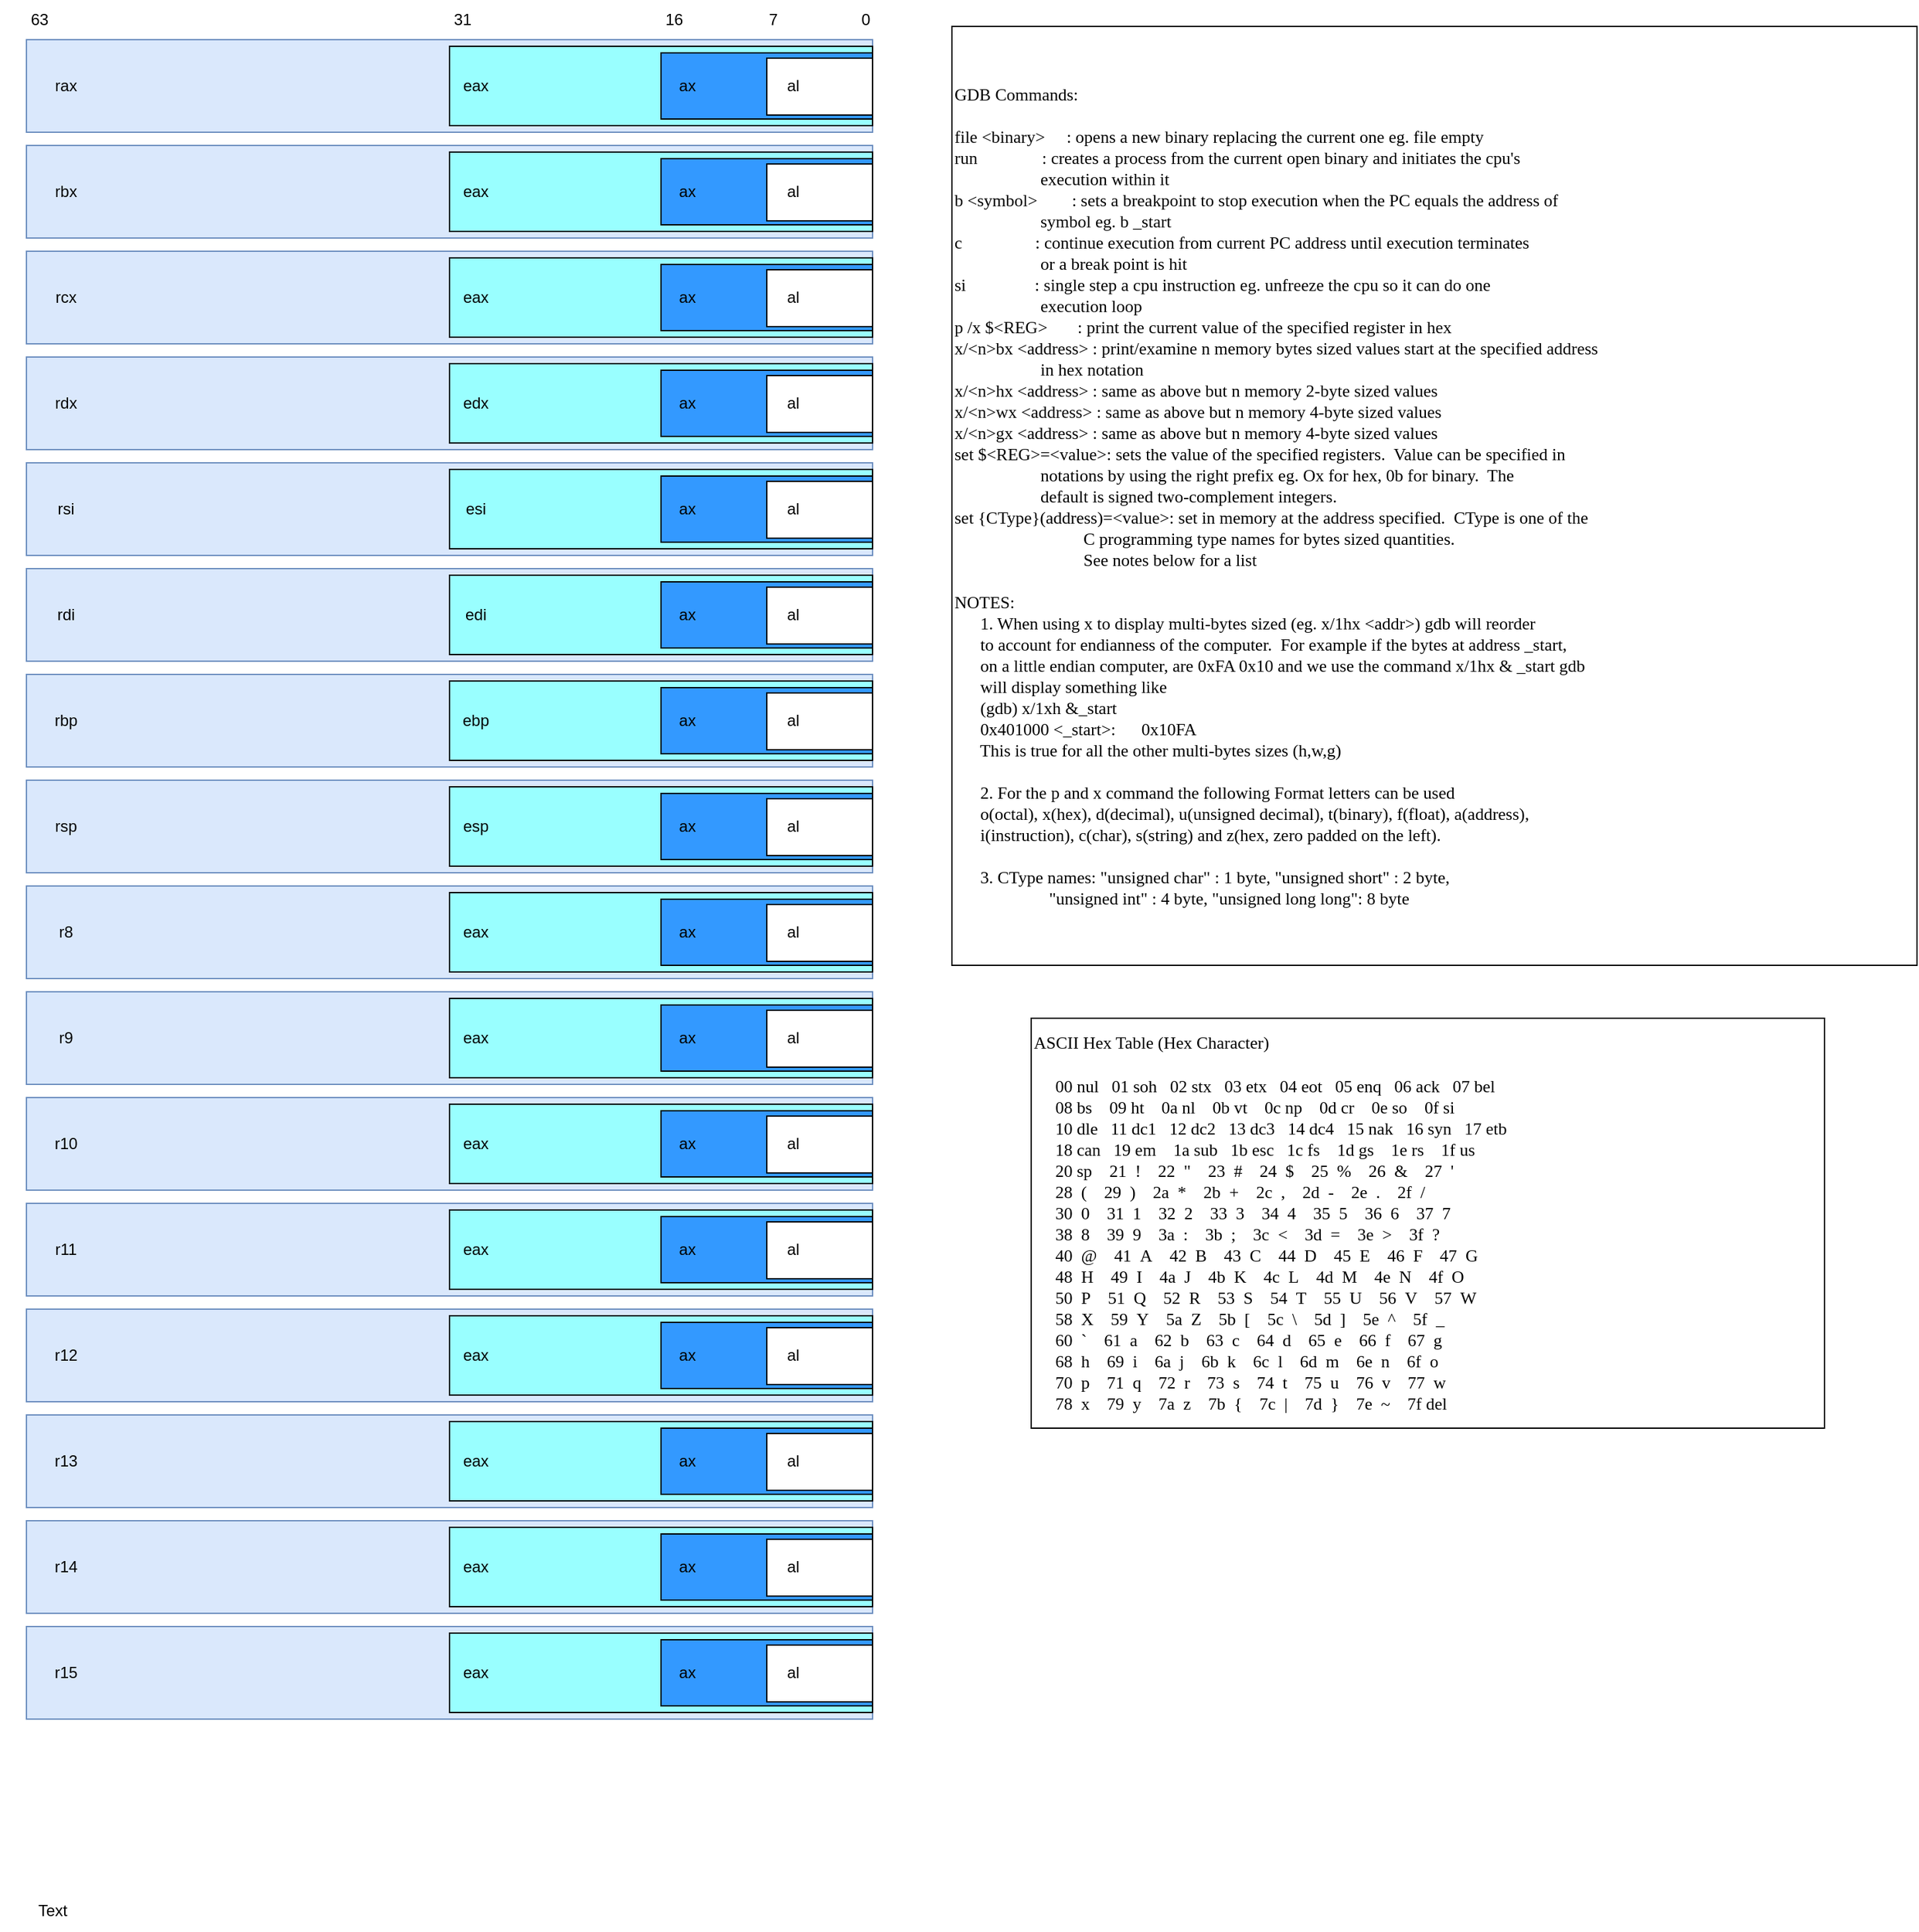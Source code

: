 <mxfile version="16.5.1" type="device"><diagram id="tnVVL2RIjYyHQP7YavkZ" name="Page-1"><mxGraphModel dx="1896" dy="1053" grid="1" gridSize="10" guides="1" tooltips="1" connect="1" arrows="1" fold="1" page="1" pageScale="1" pageWidth="1600" pageHeight="900" math="0" shadow="0"><root><mxCell id="0"/><mxCell id="1" parent="0"/><mxCell id="yO36LVKBBP6oEXjNpiCq-3" value="63" style="text;html=1;strokeColor=none;fillColor=none;align=center;verticalAlign=middle;whiteSpace=wrap;rounded=0;" vertex="1" parent="1"><mxGeometry x="60" y="90" width="60" height="30" as="geometry"/></mxCell><mxCell id="yO36LVKBBP6oEXjNpiCq-4" value="0" style="text;html=1;strokeColor=none;fillColor=none;align=center;verticalAlign=middle;whiteSpace=wrap;rounded=0;" vertex="1" parent="1"><mxGeometry x="690" y="90" width="50" height="30" as="geometry"/></mxCell><mxCell id="yO36LVKBBP6oEXjNpiCq-5" value="16" style="text;html=1;strokeColor=none;fillColor=none;align=center;verticalAlign=middle;whiteSpace=wrap;rounded=0;" vertex="1" parent="1"><mxGeometry x="540" y="90" width="60" height="30" as="geometry"/></mxCell><mxCell id="yO36LVKBBP6oEXjNpiCq-6" value="31" style="text;html=1;strokeColor=none;fillColor=none;align=center;verticalAlign=middle;whiteSpace=wrap;rounded=0;" vertex="1" parent="1"><mxGeometry x="380" y="90" width="60" height="30" as="geometry"/></mxCell><mxCell id="yO36LVKBBP6oEXjNpiCq-7" value="7" style="text;html=1;strokeColor=none;fillColor=none;align=center;verticalAlign=middle;whiteSpace=wrap;rounded=0;" vertex="1" parent="1"><mxGeometry x="620" y="90" width="50" height="30" as="geometry"/></mxCell><mxCell id="yO36LVKBBP6oEXjNpiCq-44" value="" style="group" vertex="1" connectable="0" parent="1"><mxGeometry x="80" y="120" width="640" height="70" as="geometry"/></mxCell><mxCell id="yO36LVKBBP6oEXjNpiCq-1" value="" style="rounded=0;whiteSpace=wrap;html=1;fillColor=#dae8fc;strokeColor=#6c8ebf;" vertex="1" parent="yO36LVKBBP6oEXjNpiCq-44"><mxGeometry width="640" height="70" as="geometry"/></mxCell><mxCell id="yO36LVKBBP6oEXjNpiCq-2" value="rax" style="text;html=1;strokeColor=none;fillColor=none;align=center;verticalAlign=middle;whiteSpace=wrap;rounded=0;" vertex="1" parent="yO36LVKBBP6oEXjNpiCq-44"><mxGeometry y="20" width="60" height="30" as="geometry"/></mxCell><mxCell id="yO36LVKBBP6oEXjNpiCq-9" value="" style="rounded=0;whiteSpace=wrap;html=1;fillColor=#99FFFF;" vertex="1" parent="yO36LVKBBP6oEXjNpiCq-44"><mxGeometry x="320" y="5" width="320" height="60" as="geometry"/></mxCell><mxCell id="yO36LVKBBP6oEXjNpiCq-10" value="" style="rounded=0;whiteSpace=wrap;html=1;fillColor=#3399FF;" vertex="1" parent="yO36LVKBBP6oEXjNpiCq-44"><mxGeometry x="480" y="10" width="160" height="50" as="geometry"/></mxCell><mxCell id="yO36LVKBBP6oEXjNpiCq-11" value="" style="rounded=0;whiteSpace=wrap;html=1;" vertex="1" parent="yO36LVKBBP6oEXjNpiCq-44"><mxGeometry x="560" y="14" width="80" height="43" as="geometry"/></mxCell><mxCell id="yO36LVKBBP6oEXjNpiCq-12" value="eax" style="text;html=1;strokeColor=none;fillColor=none;align=center;verticalAlign=middle;whiteSpace=wrap;rounded=0;" vertex="1" parent="yO36LVKBBP6oEXjNpiCq-44"><mxGeometry x="310" y="20" width="60" height="30" as="geometry"/></mxCell><mxCell id="yO36LVKBBP6oEXjNpiCq-13" value="ax" style="text;html=1;strokeColor=none;fillColor=none;align=center;verticalAlign=middle;whiteSpace=wrap;rounded=0;" vertex="1" parent="yO36LVKBBP6oEXjNpiCq-44"><mxGeometry x="470" y="20" width="60" height="30" as="geometry"/></mxCell><mxCell id="yO36LVKBBP6oEXjNpiCq-14" value="al" style="text;html=1;strokeColor=none;fillColor=none;align=center;verticalAlign=middle;whiteSpace=wrap;rounded=0;" vertex="1" parent="yO36LVKBBP6oEXjNpiCq-44"><mxGeometry x="550" y="20" width="60" height="30" as="geometry"/></mxCell><mxCell id="yO36LVKBBP6oEXjNpiCq-45" value="" style="group" vertex="1" connectable="0" parent="1"><mxGeometry x="80" y="200" width="640" height="70" as="geometry"/></mxCell><mxCell id="yO36LVKBBP6oEXjNpiCq-46" value="" style="rounded=0;whiteSpace=wrap;html=1;fillColor=#dae8fc;strokeColor=#6c8ebf;" vertex="1" parent="yO36LVKBBP6oEXjNpiCq-45"><mxGeometry width="640" height="70" as="geometry"/></mxCell><mxCell id="yO36LVKBBP6oEXjNpiCq-47" value="rbx" style="text;html=1;strokeColor=none;fillColor=none;align=center;verticalAlign=middle;whiteSpace=wrap;rounded=0;" vertex="1" parent="yO36LVKBBP6oEXjNpiCq-45"><mxGeometry y="20" width="60" height="30" as="geometry"/></mxCell><mxCell id="yO36LVKBBP6oEXjNpiCq-48" value="" style="rounded=0;whiteSpace=wrap;html=1;fillColor=#99FFFF;" vertex="1" parent="yO36LVKBBP6oEXjNpiCq-45"><mxGeometry x="320" y="5" width="320" height="60" as="geometry"/></mxCell><mxCell id="yO36LVKBBP6oEXjNpiCq-49" value="" style="rounded=0;whiteSpace=wrap;html=1;fillColor=#3399FF;" vertex="1" parent="yO36LVKBBP6oEXjNpiCq-45"><mxGeometry x="480" y="10" width="160" height="50" as="geometry"/></mxCell><mxCell id="yO36LVKBBP6oEXjNpiCq-50" value="" style="rounded=0;whiteSpace=wrap;html=1;" vertex="1" parent="yO36LVKBBP6oEXjNpiCq-45"><mxGeometry x="560" y="14" width="80" height="43" as="geometry"/></mxCell><mxCell id="yO36LVKBBP6oEXjNpiCq-51" value="eax" style="text;html=1;strokeColor=none;fillColor=none;align=center;verticalAlign=middle;whiteSpace=wrap;rounded=0;" vertex="1" parent="yO36LVKBBP6oEXjNpiCq-45"><mxGeometry x="310" y="20" width="60" height="30" as="geometry"/></mxCell><mxCell id="yO36LVKBBP6oEXjNpiCq-52" value="ax" style="text;html=1;strokeColor=none;fillColor=none;align=center;verticalAlign=middle;whiteSpace=wrap;rounded=0;" vertex="1" parent="yO36LVKBBP6oEXjNpiCq-45"><mxGeometry x="470" y="20" width="60" height="30" as="geometry"/></mxCell><mxCell id="yO36LVKBBP6oEXjNpiCq-53" value="al" style="text;html=1;strokeColor=none;fillColor=none;align=center;verticalAlign=middle;whiteSpace=wrap;rounded=0;" vertex="1" parent="yO36LVKBBP6oEXjNpiCq-45"><mxGeometry x="550" y="20" width="60" height="30" as="geometry"/></mxCell><mxCell id="yO36LVKBBP6oEXjNpiCq-54" value="" style="group" vertex="1" connectable="0" parent="1"><mxGeometry x="80" y="280" width="640" height="70" as="geometry"/></mxCell><mxCell id="yO36LVKBBP6oEXjNpiCq-55" value="" style="rounded=0;whiteSpace=wrap;html=1;fillColor=#dae8fc;strokeColor=#6c8ebf;" vertex="1" parent="yO36LVKBBP6oEXjNpiCq-54"><mxGeometry width="640" height="70" as="geometry"/></mxCell><mxCell id="yO36LVKBBP6oEXjNpiCq-56" value="rcx" style="text;html=1;strokeColor=none;fillColor=none;align=center;verticalAlign=middle;whiteSpace=wrap;rounded=0;" vertex="1" parent="yO36LVKBBP6oEXjNpiCq-54"><mxGeometry y="20" width="60" height="30" as="geometry"/></mxCell><mxCell id="yO36LVKBBP6oEXjNpiCq-57" value="" style="rounded=0;whiteSpace=wrap;html=1;fillColor=#99FFFF;" vertex="1" parent="yO36LVKBBP6oEXjNpiCq-54"><mxGeometry x="320" y="5" width="320" height="60" as="geometry"/></mxCell><mxCell id="yO36LVKBBP6oEXjNpiCq-58" value="" style="rounded=0;whiteSpace=wrap;html=1;fillColor=#3399FF;" vertex="1" parent="yO36LVKBBP6oEXjNpiCq-54"><mxGeometry x="480" y="10" width="160" height="50" as="geometry"/></mxCell><mxCell id="yO36LVKBBP6oEXjNpiCq-59" value="" style="rounded=0;whiteSpace=wrap;html=1;" vertex="1" parent="yO36LVKBBP6oEXjNpiCq-54"><mxGeometry x="560" y="14" width="80" height="43" as="geometry"/></mxCell><mxCell id="yO36LVKBBP6oEXjNpiCq-60" value="eax" style="text;html=1;strokeColor=none;fillColor=none;align=center;verticalAlign=middle;whiteSpace=wrap;rounded=0;" vertex="1" parent="yO36LVKBBP6oEXjNpiCq-54"><mxGeometry x="310" y="20" width="60" height="30" as="geometry"/></mxCell><mxCell id="yO36LVKBBP6oEXjNpiCq-61" value="ax" style="text;html=1;strokeColor=none;fillColor=none;align=center;verticalAlign=middle;whiteSpace=wrap;rounded=0;" vertex="1" parent="yO36LVKBBP6oEXjNpiCq-54"><mxGeometry x="470" y="20" width="60" height="30" as="geometry"/></mxCell><mxCell id="yO36LVKBBP6oEXjNpiCq-62" value="al" style="text;html=1;strokeColor=none;fillColor=none;align=center;verticalAlign=middle;whiteSpace=wrap;rounded=0;" vertex="1" parent="yO36LVKBBP6oEXjNpiCq-54"><mxGeometry x="550" y="20" width="60" height="30" as="geometry"/></mxCell><mxCell id="yO36LVKBBP6oEXjNpiCq-63" value="" style="group" vertex="1" connectable="0" parent="1"><mxGeometry x="80" y="360" width="640" height="70" as="geometry"/></mxCell><mxCell id="yO36LVKBBP6oEXjNpiCq-64" value="" style="rounded=0;whiteSpace=wrap;html=1;fillColor=#dae8fc;strokeColor=#6c8ebf;" vertex="1" parent="yO36LVKBBP6oEXjNpiCq-63"><mxGeometry width="640" height="70" as="geometry"/></mxCell><mxCell id="yO36LVKBBP6oEXjNpiCq-65" value="rdx" style="text;html=1;strokeColor=none;fillColor=none;align=center;verticalAlign=middle;whiteSpace=wrap;rounded=0;" vertex="1" parent="yO36LVKBBP6oEXjNpiCq-63"><mxGeometry y="20" width="60" height="30" as="geometry"/></mxCell><mxCell id="yO36LVKBBP6oEXjNpiCq-66" value="" style="rounded=0;whiteSpace=wrap;html=1;fillColor=#99FFFF;" vertex="1" parent="yO36LVKBBP6oEXjNpiCq-63"><mxGeometry x="320" y="5" width="320" height="60" as="geometry"/></mxCell><mxCell id="yO36LVKBBP6oEXjNpiCq-67" value="" style="rounded=0;whiteSpace=wrap;html=1;fillColor=#3399FF;" vertex="1" parent="yO36LVKBBP6oEXjNpiCq-63"><mxGeometry x="480" y="10" width="160" height="50" as="geometry"/></mxCell><mxCell id="yO36LVKBBP6oEXjNpiCq-68" value="" style="rounded=0;whiteSpace=wrap;html=1;" vertex="1" parent="yO36LVKBBP6oEXjNpiCq-63"><mxGeometry x="560" y="14" width="80" height="43" as="geometry"/></mxCell><mxCell id="yO36LVKBBP6oEXjNpiCq-69" value="edx" style="text;html=1;strokeColor=none;fillColor=none;align=center;verticalAlign=middle;whiteSpace=wrap;rounded=0;" vertex="1" parent="yO36LVKBBP6oEXjNpiCq-63"><mxGeometry x="310" y="20" width="60" height="30" as="geometry"/></mxCell><mxCell id="yO36LVKBBP6oEXjNpiCq-70" value="ax" style="text;html=1;strokeColor=none;fillColor=none;align=center;verticalAlign=middle;whiteSpace=wrap;rounded=0;" vertex="1" parent="yO36LVKBBP6oEXjNpiCq-63"><mxGeometry x="470" y="20" width="60" height="30" as="geometry"/></mxCell><mxCell id="yO36LVKBBP6oEXjNpiCq-71" value="al" style="text;html=1;strokeColor=none;fillColor=none;align=center;verticalAlign=middle;whiteSpace=wrap;rounded=0;" vertex="1" parent="yO36LVKBBP6oEXjNpiCq-63"><mxGeometry x="550" y="20" width="60" height="30" as="geometry"/></mxCell><mxCell id="yO36LVKBBP6oEXjNpiCq-72" value="" style="group" vertex="1" connectable="0" parent="1"><mxGeometry x="80" y="440" width="640" height="70" as="geometry"/></mxCell><mxCell id="yO36LVKBBP6oEXjNpiCq-73" value="" style="rounded=0;whiteSpace=wrap;html=1;fillColor=#dae8fc;strokeColor=#6c8ebf;" vertex="1" parent="yO36LVKBBP6oEXjNpiCq-72"><mxGeometry width="640" height="70" as="geometry"/></mxCell><mxCell id="yO36LVKBBP6oEXjNpiCq-74" value="rsi" style="text;html=1;strokeColor=none;fillColor=none;align=center;verticalAlign=middle;whiteSpace=wrap;rounded=0;" vertex="1" parent="yO36LVKBBP6oEXjNpiCq-72"><mxGeometry y="20" width="60" height="30" as="geometry"/></mxCell><mxCell id="yO36LVKBBP6oEXjNpiCq-75" value="" style="rounded=0;whiteSpace=wrap;html=1;fillColor=#99FFFF;" vertex="1" parent="yO36LVKBBP6oEXjNpiCq-72"><mxGeometry x="320" y="5" width="320" height="60" as="geometry"/></mxCell><mxCell id="yO36LVKBBP6oEXjNpiCq-76" value="" style="rounded=0;whiteSpace=wrap;html=1;fillColor=#3399FF;" vertex="1" parent="yO36LVKBBP6oEXjNpiCq-72"><mxGeometry x="480" y="10" width="160" height="50" as="geometry"/></mxCell><mxCell id="yO36LVKBBP6oEXjNpiCq-77" value="" style="rounded=0;whiteSpace=wrap;html=1;" vertex="1" parent="yO36LVKBBP6oEXjNpiCq-72"><mxGeometry x="560" y="14" width="80" height="43" as="geometry"/></mxCell><mxCell id="yO36LVKBBP6oEXjNpiCq-78" value="esi" style="text;html=1;strokeColor=none;fillColor=none;align=center;verticalAlign=middle;whiteSpace=wrap;rounded=0;" vertex="1" parent="yO36LVKBBP6oEXjNpiCq-72"><mxGeometry x="310" y="20" width="60" height="30" as="geometry"/></mxCell><mxCell id="yO36LVKBBP6oEXjNpiCq-79" value="ax" style="text;html=1;strokeColor=none;fillColor=none;align=center;verticalAlign=middle;whiteSpace=wrap;rounded=0;" vertex="1" parent="yO36LVKBBP6oEXjNpiCq-72"><mxGeometry x="470" y="20" width="60" height="30" as="geometry"/></mxCell><mxCell id="yO36LVKBBP6oEXjNpiCq-80" value="al" style="text;html=1;strokeColor=none;fillColor=none;align=center;verticalAlign=middle;whiteSpace=wrap;rounded=0;" vertex="1" parent="yO36LVKBBP6oEXjNpiCq-72"><mxGeometry x="550" y="20" width="60" height="30" as="geometry"/></mxCell><mxCell id="yO36LVKBBP6oEXjNpiCq-81" value="" style="group" vertex="1" connectable="0" parent="1"><mxGeometry x="80" y="520" width="640" height="70" as="geometry"/></mxCell><mxCell id="yO36LVKBBP6oEXjNpiCq-82" value="" style="rounded=0;whiteSpace=wrap;html=1;fillColor=#dae8fc;strokeColor=#6c8ebf;" vertex="1" parent="yO36LVKBBP6oEXjNpiCq-81"><mxGeometry width="640" height="70" as="geometry"/></mxCell><mxCell id="yO36LVKBBP6oEXjNpiCq-83" value="rdi" style="text;html=1;strokeColor=none;fillColor=none;align=center;verticalAlign=middle;whiteSpace=wrap;rounded=0;" vertex="1" parent="yO36LVKBBP6oEXjNpiCq-81"><mxGeometry y="20" width="60" height="30" as="geometry"/></mxCell><mxCell id="yO36LVKBBP6oEXjNpiCq-84" value="" style="rounded=0;whiteSpace=wrap;html=1;fillColor=#99FFFF;" vertex="1" parent="yO36LVKBBP6oEXjNpiCq-81"><mxGeometry x="320" y="5" width="320" height="60" as="geometry"/></mxCell><mxCell id="yO36LVKBBP6oEXjNpiCq-85" value="" style="rounded=0;whiteSpace=wrap;html=1;fillColor=#3399FF;" vertex="1" parent="yO36LVKBBP6oEXjNpiCq-81"><mxGeometry x="480" y="10" width="160" height="50" as="geometry"/></mxCell><mxCell id="yO36LVKBBP6oEXjNpiCq-86" value="" style="rounded=0;whiteSpace=wrap;html=1;" vertex="1" parent="yO36LVKBBP6oEXjNpiCq-81"><mxGeometry x="560" y="14" width="80" height="43" as="geometry"/></mxCell><mxCell id="yO36LVKBBP6oEXjNpiCq-87" value="edi" style="text;html=1;strokeColor=none;fillColor=none;align=center;verticalAlign=middle;whiteSpace=wrap;rounded=0;" vertex="1" parent="yO36LVKBBP6oEXjNpiCq-81"><mxGeometry x="310" y="20" width="60" height="30" as="geometry"/></mxCell><mxCell id="yO36LVKBBP6oEXjNpiCq-88" value="ax" style="text;html=1;strokeColor=none;fillColor=none;align=center;verticalAlign=middle;whiteSpace=wrap;rounded=0;" vertex="1" parent="yO36LVKBBP6oEXjNpiCq-81"><mxGeometry x="470" y="20" width="60" height="30" as="geometry"/></mxCell><mxCell id="yO36LVKBBP6oEXjNpiCq-89" value="al" style="text;html=1;strokeColor=none;fillColor=none;align=center;verticalAlign=middle;whiteSpace=wrap;rounded=0;" vertex="1" parent="yO36LVKBBP6oEXjNpiCq-81"><mxGeometry x="550" y="20" width="60" height="30" as="geometry"/></mxCell><mxCell id="yO36LVKBBP6oEXjNpiCq-90" value="" style="group" vertex="1" connectable="0" parent="1"><mxGeometry x="80" y="600" width="640" height="70" as="geometry"/></mxCell><mxCell id="yO36LVKBBP6oEXjNpiCq-91" value="" style="rounded=0;whiteSpace=wrap;html=1;fillColor=#dae8fc;strokeColor=#6c8ebf;" vertex="1" parent="yO36LVKBBP6oEXjNpiCq-90"><mxGeometry width="640" height="70" as="geometry"/></mxCell><mxCell id="yO36LVKBBP6oEXjNpiCq-92" value="rbp" style="text;html=1;strokeColor=none;fillColor=none;align=center;verticalAlign=middle;whiteSpace=wrap;rounded=0;" vertex="1" parent="yO36LVKBBP6oEXjNpiCq-90"><mxGeometry y="20" width="60" height="30" as="geometry"/></mxCell><mxCell id="yO36LVKBBP6oEXjNpiCq-93" value="" style="rounded=0;whiteSpace=wrap;html=1;fillColor=#99FFFF;" vertex="1" parent="yO36LVKBBP6oEXjNpiCq-90"><mxGeometry x="320" y="5" width="320" height="60" as="geometry"/></mxCell><mxCell id="yO36LVKBBP6oEXjNpiCq-94" value="" style="rounded=0;whiteSpace=wrap;html=1;fillColor=#3399FF;" vertex="1" parent="yO36LVKBBP6oEXjNpiCq-90"><mxGeometry x="480" y="10" width="160" height="50" as="geometry"/></mxCell><mxCell id="yO36LVKBBP6oEXjNpiCq-95" value="" style="rounded=0;whiteSpace=wrap;html=1;" vertex="1" parent="yO36LVKBBP6oEXjNpiCq-90"><mxGeometry x="560" y="14" width="80" height="43" as="geometry"/></mxCell><mxCell id="yO36LVKBBP6oEXjNpiCq-96" value="ebp" style="text;html=1;strokeColor=none;fillColor=none;align=center;verticalAlign=middle;whiteSpace=wrap;rounded=0;" vertex="1" parent="yO36LVKBBP6oEXjNpiCq-90"><mxGeometry x="310" y="20" width="60" height="30" as="geometry"/></mxCell><mxCell id="yO36LVKBBP6oEXjNpiCq-97" value="ax" style="text;html=1;strokeColor=none;fillColor=none;align=center;verticalAlign=middle;whiteSpace=wrap;rounded=0;" vertex="1" parent="yO36LVKBBP6oEXjNpiCq-90"><mxGeometry x="470" y="20" width="60" height="30" as="geometry"/></mxCell><mxCell id="yO36LVKBBP6oEXjNpiCq-98" value="al" style="text;html=1;strokeColor=none;fillColor=none;align=center;verticalAlign=middle;whiteSpace=wrap;rounded=0;" vertex="1" parent="yO36LVKBBP6oEXjNpiCq-90"><mxGeometry x="550" y="20" width="60" height="30" as="geometry"/></mxCell><mxCell id="yO36LVKBBP6oEXjNpiCq-99" value="" style="group" vertex="1" connectable="0" parent="1"><mxGeometry x="80" y="680" width="640" height="70" as="geometry"/></mxCell><mxCell id="yO36LVKBBP6oEXjNpiCq-100" value="" style="rounded=0;whiteSpace=wrap;html=1;fillColor=#dae8fc;strokeColor=#6c8ebf;" vertex="1" parent="yO36LVKBBP6oEXjNpiCq-99"><mxGeometry width="640" height="70" as="geometry"/></mxCell><mxCell id="yO36LVKBBP6oEXjNpiCq-101" value="rsp" style="text;html=1;strokeColor=none;fillColor=none;align=center;verticalAlign=middle;whiteSpace=wrap;rounded=0;" vertex="1" parent="yO36LVKBBP6oEXjNpiCq-99"><mxGeometry y="20" width="60" height="30" as="geometry"/></mxCell><mxCell id="yO36LVKBBP6oEXjNpiCq-102" value="" style="rounded=0;whiteSpace=wrap;html=1;fillColor=#99FFFF;" vertex="1" parent="yO36LVKBBP6oEXjNpiCq-99"><mxGeometry x="320" y="5" width="320" height="60" as="geometry"/></mxCell><mxCell id="yO36LVKBBP6oEXjNpiCq-103" value="" style="rounded=0;whiteSpace=wrap;html=1;fillColor=#3399FF;" vertex="1" parent="yO36LVKBBP6oEXjNpiCq-99"><mxGeometry x="480" y="10" width="160" height="50" as="geometry"/></mxCell><mxCell id="yO36LVKBBP6oEXjNpiCq-104" value="" style="rounded=0;whiteSpace=wrap;html=1;" vertex="1" parent="yO36LVKBBP6oEXjNpiCq-99"><mxGeometry x="560" y="14" width="80" height="43" as="geometry"/></mxCell><mxCell id="yO36LVKBBP6oEXjNpiCq-105" value="esp" style="text;html=1;strokeColor=none;fillColor=none;align=center;verticalAlign=middle;whiteSpace=wrap;rounded=0;" vertex="1" parent="yO36LVKBBP6oEXjNpiCq-99"><mxGeometry x="310" y="20" width="60" height="30" as="geometry"/></mxCell><mxCell id="yO36LVKBBP6oEXjNpiCq-106" value="ax" style="text;html=1;strokeColor=none;fillColor=none;align=center;verticalAlign=middle;whiteSpace=wrap;rounded=0;" vertex="1" parent="yO36LVKBBP6oEXjNpiCq-99"><mxGeometry x="470" y="20" width="60" height="30" as="geometry"/></mxCell><mxCell id="yO36LVKBBP6oEXjNpiCq-107" value="al" style="text;html=1;strokeColor=none;fillColor=none;align=center;verticalAlign=middle;whiteSpace=wrap;rounded=0;" vertex="1" parent="yO36LVKBBP6oEXjNpiCq-99"><mxGeometry x="550" y="20" width="60" height="30" as="geometry"/></mxCell><mxCell id="yO36LVKBBP6oEXjNpiCq-108" value="" style="group" vertex="1" connectable="0" parent="1"><mxGeometry x="80" y="760" width="640" height="70" as="geometry"/></mxCell><mxCell id="yO36LVKBBP6oEXjNpiCq-109" value="" style="rounded=0;whiteSpace=wrap;html=1;fillColor=#dae8fc;strokeColor=#6c8ebf;" vertex="1" parent="yO36LVKBBP6oEXjNpiCq-108"><mxGeometry width="640" height="70" as="geometry"/></mxCell><mxCell id="yO36LVKBBP6oEXjNpiCq-110" value="r8" style="text;html=1;strokeColor=none;fillColor=none;align=center;verticalAlign=middle;whiteSpace=wrap;rounded=0;" vertex="1" parent="yO36LVKBBP6oEXjNpiCq-108"><mxGeometry y="20" width="60" height="30" as="geometry"/></mxCell><mxCell id="yO36LVKBBP6oEXjNpiCq-111" value="" style="rounded=0;whiteSpace=wrap;html=1;fillColor=#99FFFF;" vertex="1" parent="yO36LVKBBP6oEXjNpiCq-108"><mxGeometry x="320" y="5" width="320" height="60" as="geometry"/></mxCell><mxCell id="yO36LVKBBP6oEXjNpiCq-112" value="" style="rounded=0;whiteSpace=wrap;html=1;fillColor=#3399FF;" vertex="1" parent="yO36LVKBBP6oEXjNpiCq-108"><mxGeometry x="480" y="10" width="160" height="50" as="geometry"/></mxCell><mxCell id="yO36LVKBBP6oEXjNpiCq-113" value="" style="rounded=0;whiteSpace=wrap;html=1;" vertex="1" parent="yO36LVKBBP6oEXjNpiCq-108"><mxGeometry x="560" y="14" width="80" height="43" as="geometry"/></mxCell><mxCell id="yO36LVKBBP6oEXjNpiCq-114" value="eax" style="text;html=1;strokeColor=none;fillColor=none;align=center;verticalAlign=middle;whiteSpace=wrap;rounded=0;" vertex="1" parent="yO36LVKBBP6oEXjNpiCq-108"><mxGeometry x="310" y="20" width="60" height="30" as="geometry"/></mxCell><mxCell id="yO36LVKBBP6oEXjNpiCq-115" value="ax" style="text;html=1;strokeColor=none;fillColor=none;align=center;verticalAlign=middle;whiteSpace=wrap;rounded=0;" vertex="1" parent="yO36LVKBBP6oEXjNpiCq-108"><mxGeometry x="470" y="20" width="60" height="30" as="geometry"/></mxCell><mxCell id="yO36LVKBBP6oEXjNpiCq-116" value="al" style="text;html=1;strokeColor=none;fillColor=none;align=center;verticalAlign=middle;whiteSpace=wrap;rounded=0;" vertex="1" parent="yO36LVKBBP6oEXjNpiCq-108"><mxGeometry x="550" y="20" width="60" height="30" as="geometry"/></mxCell><mxCell id="yO36LVKBBP6oEXjNpiCq-117" value="" style="group" vertex="1" connectable="0" parent="1"><mxGeometry x="80" y="840" width="640" height="70" as="geometry"/></mxCell><mxCell id="yO36LVKBBP6oEXjNpiCq-118" value="" style="rounded=0;whiteSpace=wrap;html=1;fillColor=#dae8fc;strokeColor=#6c8ebf;" vertex="1" parent="yO36LVKBBP6oEXjNpiCq-117"><mxGeometry width="640" height="70" as="geometry"/></mxCell><mxCell id="yO36LVKBBP6oEXjNpiCq-119" value="r9" style="text;html=1;strokeColor=none;fillColor=none;align=center;verticalAlign=middle;whiteSpace=wrap;rounded=0;" vertex="1" parent="yO36LVKBBP6oEXjNpiCq-117"><mxGeometry y="20" width="60" height="30" as="geometry"/></mxCell><mxCell id="yO36LVKBBP6oEXjNpiCq-120" value="" style="rounded=0;whiteSpace=wrap;html=1;fillColor=#99FFFF;" vertex="1" parent="yO36LVKBBP6oEXjNpiCq-117"><mxGeometry x="320" y="5" width="320" height="60" as="geometry"/></mxCell><mxCell id="yO36LVKBBP6oEXjNpiCq-121" value="" style="rounded=0;whiteSpace=wrap;html=1;fillColor=#3399FF;" vertex="1" parent="yO36LVKBBP6oEXjNpiCq-117"><mxGeometry x="480" y="10" width="160" height="50" as="geometry"/></mxCell><mxCell id="yO36LVKBBP6oEXjNpiCq-122" value="" style="rounded=0;whiteSpace=wrap;html=1;" vertex="1" parent="yO36LVKBBP6oEXjNpiCq-117"><mxGeometry x="560" y="14" width="80" height="43" as="geometry"/></mxCell><mxCell id="yO36LVKBBP6oEXjNpiCq-123" value="eax" style="text;html=1;strokeColor=none;fillColor=none;align=center;verticalAlign=middle;whiteSpace=wrap;rounded=0;" vertex="1" parent="yO36LVKBBP6oEXjNpiCq-117"><mxGeometry x="310" y="20" width="60" height="30" as="geometry"/></mxCell><mxCell id="yO36LVKBBP6oEXjNpiCq-124" value="ax" style="text;html=1;strokeColor=none;fillColor=none;align=center;verticalAlign=middle;whiteSpace=wrap;rounded=0;" vertex="1" parent="yO36LVKBBP6oEXjNpiCq-117"><mxGeometry x="470" y="20" width="60" height="30" as="geometry"/></mxCell><mxCell id="yO36LVKBBP6oEXjNpiCq-125" value="al" style="text;html=1;strokeColor=none;fillColor=none;align=center;verticalAlign=middle;whiteSpace=wrap;rounded=0;" vertex="1" parent="yO36LVKBBP6oEXjNpiCq-117"><mxGeometry x="550" y="20" width="60" height="30" as="geometry"/></mxCell><mxCell id="yO36LVKBBP6oEXjNpiCq-126" value="" style="group" vertex="1" connectable="0" parent="1"><mxGeometry x="80" y="920" width="640" height="70" as="geometry"/></mxCell><mxCell id="yO36LVKBBP6oEXjNpiCq-127" value="" style="rounded=0;whiteSpace=wrap;html=1;fillColor=#dae8fc;strokeColor=#6c8ebf;" vertex="1" parent="yO36LVKBBP6oEXjNpiCq-126"><mxGeometry width="640" height="70" as="geometry"/></mxCell><mxCell id="yO36LVKBBP6oEXjNpiCq-128" value="r10" style="text;html=1;strokeColor=none;fillColor=none;align=center;verticalAlign=middle;whiteSpace=wrap;rounded=0;" vertex="1" parent="yO36LVKBBP6oEXjNpiCq-126"><mxGeometry y="20" width="60" height="30" as="geometry"/></mxCell><mxCell id="yO36LVKBBP6oEXjNpiCq-129" value="" style="rounded=0;whiteSpace=wrap;html=1;fillColor=#99FFFF;" vertex="1" parent="yO36LVKBBP6oEXjNpiCq-126"><mxGeometry x="320" y="5" width="320" height="60" as="geometry"/></mxCell><mxCell id="yO36LVKBBP6oEXjNpiCq-130" value="" style="rounded=0;whiteSpace=wrap;html=1;fillColor=#3399FF;" vertex="1" parent="yO36LVKBBP6oEXjNpiCq-126"><mxGeometry x="480" y="10" width="160" height="50" as="geometry"/></mxCell><mxCell id="yO36LVKBBP6oEXjNpiCq-131" value="" style="rounded=0;whiteSpace=wrap;html=1;" vertex="1" parent="yO36LVKBBP6oEXjNpiCq-126"><mxGeometry x="560" y="14" width="80" height="43" as="geometry"/></mxCell><mxCell id="yO36LVKBBP6oEXjNpiCq-132" value="eax" style="text;html=1;strokeColor=none;fillColor=none;align=center;verticalAlign=middle;whiteSpace=wrap;rounded=0;" vertex="1" parent="yO36LVKBBP6oEXjNpiCq-126"><mxGeometry x="310" y="20" width="60" height="30" as="geometry"/></mxCell><mxCell id="yO36LVKBBP6oEXjNpiCq-133" value="ax" style="text;html=1;strokeColor=none;fillColor=none;align=center;verticalAlign=middle;whiteSpace=wrap;rounded=0;" vertex="1" parent="yO36LVKBBP6oEXjNpiCq-126"><mxGeometry x="470" y="20" width="60" height="30" as="geometry"/></mxCell><mxCell id="yO36LVKBBP6oEXjNpiCq-134" value="al" style="text;html=1;strokeColor=none;fillColor=none;align=center;verticalAlign=middle;whiteSpace=wrap;rounded=0;" vertex="1" parent="yO36LVKBBP6oEXjNpiCq-126"><mxGeometry x="550" y="20" width="60" height="30" as="geometry"/></mxCell><mxCell id="yO36LVKBBP6oEXjNpiCq-135" value="" style="group" vertex="1" connectable="0" parent="1"><mxGeometry x="80" y="1000" width="640" height="70" as="geometry"/></mxCell><mxCell id="yO36LVKBBP6oEXjNpiCq-136" value="" style="rounded=0;whiteSpace=wrap;html=1;fillColor=#dae8fc;strokeColor=#6c8ebf;" vertex="1" parent="yO36LVKBBP6oEXjNpiCq-135"><mxGeometry width="640" height="70" as="geometry"/></mxCell><mxCell id="yO36LVKBBP6oEXjNpiCq-137" value="r11" style="text;html=1;strokeColor=none;fillColor=none;align=center;verticalAlign=middle;whiteSpace=wrap;rounded=0;" vertex="1" parent="yO36LVKBBP6oEXjNpiCq-135"><mxGeometry y="20" width="60" height="30" as="geometry"/></mxCell><mxCell id="yO36LVKBBP6oEXjNpiCq-138" value="" style="rounded=0;whiteSpace=wrap;html=1;fillColor=#99FFFF;" vertex="1" parent="yO36LVKBBP6oEXjNpiCq-135"><mxGeometry x="320" y="5" width="320" height="60" as="geometry"/></mxCell><mxCell id="yO36LVKBBP6oEXjNpiCq-139" value="" style="rounded=0;whiteSpace=wrap;html=1;fillColor=#3399FF;" vertex="1" parent="yO36LVKBBP6oEXjNpiCq-135"><mxGeometry x="480" y="10" width="160" height="50" as="geometry"/></mxCell><mxCell id="yO36LVKBBP6oEXjNpiCq-140" value="" style="rounded=0;whiteSpace=wrap;html=1;" vertex="1" parent="yO36LVKBBP6oEXjNpiCq-135"><mxGeometry x="560" y="14" width="80" height="43" as="geometry"/></mxCell><mxCell id="yO36LVKBBP6oEXjNpiCq-141" value="eax" style="text;html=1;strokeColor=none;fillColor=none;align=center;verticalAlign=middle;whiteSpace=wrap;rounded=0;" vertex="1" parent="yO36LVKBBP6oEXjNpiCq-135"><mxGeometry x="310" y="20" width="60" height="30" as="geometry"/></mxCell><mxCell id="yO36LVKBBP6oEXjNpiCq-142" value="ax" style="text;html=1;strokeColor=none;fillColor=none;align=center;verticalAlign=middle;whiteSpace=wrap;rounded=0;" vertex="1" parent="yO36LVKBBP6oEXjNpiCq-135"><mxGeometry x="470" y="20" width="60" height="30" as="geometry"/></mxCell><mxCell id="yO36LVKBBP6oEXjNpiCq-143" value="al" style="text;html=1;strokeColor=none;fillColor=none;align=center;verticalAlign=middle;whiteSpace=wrap;rounded=0;" vertex="1" parent="yO36LVKBBP6oEXjNpiCq-135"><mxGeometry x="550" y="20" width="60" height="30" as="geometry"/></mxCell><mxCell id="yO36LVKBBP6oEXjNpiCq-144" value="" style="group" vertex="1" connectable="0" parent="1"><mxGeometry x="80" y="1080" width="640" height="70" as="geometry"/></mxCell><mxCell id="yO36LVKBBP6oEXjNpiCq-145" value="" style="rounded=0;whiteSpace=wrap;html=1;fillColor=#dae8fc;strokeColor=#6c8ebf;" vertex="1" parent="yO36LVKBBP6oEXjNpiCq-144"><mxGeometry width="640" height="70" as="geometry"/></mxCell><mxCell id="yO36LVKBBP6oEXjNpiCq-146" value="r12" style="text;html=1;strokeColor=none;fillColor=none;align=center;verticalAlign=middle;whiteSpace=wrap;rounded=0;" vertex="1" parent="yO36LVKBBP6oEXjNpiCq-144"><mxGeometry y="20" width="60" height="30" as="geometry"/></mxCell><mxCell id="yO36LVKBBP6oEXjNpiCq-147" value="" style="rounded=0;whiteSpace=wrap;html=1;fillColor=#99FFFF;" vertex="1" parent="yO36LVKBBP6oEXjNpiCq-144"><mxGeometry x="320" y="5" width="320" height="60" as="geometry"/></mxCell><mxCell id="yO36LVKBBP6oEXjNpiCq-148" value="" style="rounded=0;whiteSpace=wrap;html=1;fillColor=#3399FF;" vertex="1" parent="yO36LVKBBP6oEXjNpiCq-144"><mxGeometry x="480" y="10" width="160" height="50" as="geometry"/></mxCell><mxCell id="yO36LVKBBP6oEXjNpiCq-149" value="" style="rounded=0;whiteSpace=wrap;html=1;" vertex="1" parent="yO36LVKBBP6oEXjNpiCq-144"><mxGeometry x="560" y="14" width="80" height="43" as="geometry"/></mxCell><mxCell id="yO36LVKBBP6oEXjNpiCq-150" value="eax" style="text;html=1;strokeColor=none;fillColor=none;align=center;verticalAlign=middle;whiteSpace=wrap;rounded=0;" vertex="1" parent="yO36LVKBBP6oEXjNpiCq-144"><mxGeometry x="310" y="20" width="60" height="30" as="geometry"/></mxCell><mxCell id="yO36LVKBBP6oEXjNpiCq-151" value="ax" style="text;html=1;strokeColor=none;fillColor=none;align=center;verticalAlign=middle;whiteSpace=wrap;rounded=0;" vertex="1" parent="yO36LVKBBP6oEXjNpiCq-144"><mxGeometry x="470" y="20" width="60" height="30" as="geometry"/></mxCell><mxCell id="yO36LVKBBP6oEXjNpiCq-152" value="al" style="text;html=1;strokeColor=none;fillColor=none;align=center;verticalAlign=middle;whiteSpace=wrap;rounded=0;" vertex="1" parent="yO36LVKBBP6oEXjNpiCq-144"><mxGeometry x="550" y="20" width="60" height="30" as="geometry"/></mxCell><mxCell id="yO36LVKBBP6oEXjNpiCq-153" value="" style="group" vertex="1" connectable="0" parent="1"><mxGeometry x="80" y="1160" width="640" height="70" as="geometry"/></mxCell><mxCell id="yO36LVKBBP6oEXjNpiCq-154" value="" style="rounded=0;whiteSpace=wrap;html=1;fillColor=#dae8fc;strokeColor=#6c8ebf;" vertex="1" parent="yO36LVKBBP6oEXjNpiCq-153"><mxGeometry width="640" height="70" as="geometry"/></mxCell><mxCell id="yO36LVKBBP6oEXjNpiCq-155" value="r13" style="text;html=1;strokeColor=none;fillColor=none;align=center;verticalAlign=middle;whiteSpace=wrap;rounded=0;" vertex="1" parent="yO36LVKBBP6oEXjNpiCq-153"><mxGeometry y="20" width="60" height="30" as="geometry"/></mxCell><mxCell id="yO36LVKBBP6oEXjNpiCq-156" value="" style="rounded=0;whiteSpace=wrap;html=1;fillColor=#99FFFF;" vertex="1" parent="yO36LVKBBP6oEXjNpiCq-153"><mxGeometry x="320" y="5" width="320" height="60" as="geometry"/></mxCell><mxCell id="yO36LVKBBP6oEXjNpiCq-157" value="" style="rounded=0;whiteSpace=wrap;html=1;fillColor=#3399FF;" vertex="1" parent="yO36LVKBBP6oEXjNpiCq-153"><mxGeometry x="480" y="10" width="160" height="50" as="geometry"/></mxCell><mxCell id="yO36LVKBBP6oEXjNpiCq-158" value="" style="rounded=0;whiteSpace=wrap;html=1;" vertex="1" parent="yO36LVKBBP6oEXjNpiCq-153"><mxGeometry x="560" y="14" width="80" height="43" as="geometry"/></mxCell><mxCell id="yO36LVKBBP6oEXjNpiCq-159" value="eax" style="text;html=1;strokeColor=none;fillColor=none;align=center;verticalAlign=middle;whiteSpace=wrap;rounded=0;" vertex="1" parent="yO36LVKBBP6oEXjNpiCq-153"><mxGeometry x="310" y="20" width="60" height="30" as="geometry"/></mxCell><mxCell id="yO36LVKBBP6oEXjNpiCq-160" value="ax" style="text;html=1;strokeColor=none;fillColor=none;align=center;verticalAlign=middle;whiteSpace=wrap;rounded=0;" vertex="1" parent="yO36LVKBBP6oEXjNpiCq-153"><mxGeometry x="470" y="20" width="60" height="30" as="geometry"/></mxCell><mxCell id="yO36LVKBBP6oEXjNpiCq-161" value="al" style="text;html=1;strokeColor=none;fillColor=none;align=center;verticalAlign=middle;whiteSpace=wrap;rounded=0;" vertex="1" parent="yO36LVKBBP6oEXjNpiCq-153"><mxGeometry x="550" y="20" width="60" height="30" as="geometry"/></mxCell><mxCell id="yO36LVKBBP6oEXjNpiCq-162" value="" style="group" vertex="1" connectable="0" parent="1"><mxGeometry x="80" y="1240" width="640" height="70" as="geometry"/></mxCell><mxCell id="yO36LVKBBP6oEXjNpiCq-163" value="" style="rounded=0;whiteSpace=wrap;html=1;fillColor=#dae8fc;strokeColor=#6c8ebf;" vertex="1" parent="yO36LVKBBP6oEXjNpiCq-162"><mxGeometry width="640" height="70" as="geometry"/></mxCell><mxCell id="yO36LVKBBP6oEXjNpiCq-164" value="r14" style="text;html=1;strokeColor=none;fillColor=none;align=center;verticalAlign=middle;whiteSpace=wrap;rounded=0;" vertex="1" parent="yO36LVKBBP6oEXjNpiCq-162"><mxGeometry y="20" width="60" height="30" as="geometry"/></mxCell><mxCell id="yO36LVKBBP6oEXjNpiCq-165" value="" style="rounded=0;whiteSpace=wrap;html=1;fillColor=#99FFFF;" vertex="1" parent="yO36LVKBBP6oEXjNpiCq-162"><mxGeometry x="320" y="5" width="320" height="60" as="geometry"/></mxCell><mxCell id="yO36LVKBBP6oEXjNpiCq-166" value="" style="rounded=0;whiteSpace=wrap;html=1;fillColor=#3399FF;" vertex="1" parent="yO36LVKBBP6oEXjNpiCq-162"><mxGeometry x="480" y="10" width="160" height="50" as="geometry"/></mxCell><mxCell id="yO36LVKBBP6oEXjNpiCq-167" value="" style="rounded=0;whiteSpace=wrap;html=1;" vertex="1" parent="yO36LVKBBP6oEXjNpiCq-162"><mxGeometry x="560" y="14" width="80" height="43" as="geometry"/></mxCell><mxCell id="yO36LVKBBP6oEXjNpiCq-168" value="eax" style="text;html=1;strokeColor=none;fillColor=none;align=center;verticalAlign=middle;whiteSpace=wrap;rounded=0;" vertex="1" parent="yO36LVKBBP6oEXjNpiCq-162"><mxGeometry x="310" y="20" width="60" height="30" as="geometry"/></mxCell><mxCell id="yO36LVKBBP6oEXjNpiCq-169" value="ax" style="text;html=1;strokeColor=none;fillColor=none;align=center;verticalAlign=middle;whiteSpace=wrap;rounded=0;" vertex="1" parent="yO36LVKBBP6oEXjNpiCq-162"><mxGeometry x="470" y="20" width="60" height="30" as="geometry"/></mxCell><mxCell id="yO36LVKBBP6oEXjNpiCq-170" value="al" style="text;html=1;strokeColor=none;fillColor=none;align=center;verticalAlign=middle;whiteSpace=wrap;rounded=0;" vertex="1" parent="yO36LVKBBP6oEXjNpiCq-162"><mxGeometry x="550" y="20" width="60" height="30" as="geometry"/></mxCell><mxCell id="yO36LVKBBP6oEXjNpiCq-171" value="" style="group" vertex="1" connectable="0" parent="1"><mxGeometry x="80" y="1320" width="640" height="70" as="geometry"/></mxCell><mxCell id="yO36LVKBBP6oEXjNpiCq-172" value="" style="rounded=0;whiteSpace=wrap;html=1;fillColor=#dae8fc;strokeColor=#6c8ebf;" vertex="1" parent="yO36LVKBBP6oEXjNpiCq-171"><mxGeometry width="640" height="70" as="geometry"/></mxCell><mxCell id="yO36LVKBBP6oEXjNpiCq-173" value="r15" style="text;html=1;strokeColor=none;fillColor=none;align=center;verticalAlign=middle;whiteSpace=wrap;rounded=0;" vertex="1" parent="yO36LVKBBP6oEXjNpiCq-171"><mxGeometry y="20" width="60" height="30" as="geometry"/></mxCell><mxCell id="yO36LVKBBP6oEXjNpiCq-174" value="" style="rounded=0;whiteSpace=wrap;html=1;fillColor=#99FFFF;" vertex="1" parent="yO36LVKBBP6oEXjNpiCq-171"><mxGeometry x="320" y="5" width="320" height="60" as="geometry"/></mxCell><mxCell id="yO36LVKBBP6oEXjNpiCq-175" value="" style="rounded=0;whiteSpace=wrap;html=1;fillColor=#3399FF;" vertex="1" parent="yO36LVKBBP6oEXjNpiCq-171"><mxGeometry x="480" y="10" width="160" height="50" as="geometry"/></mxCell><mxCell id="yO36LVKBBP6oEXjNpiCq-176" value="" style="rounded=0;whiteSpace=wrap;html=1;" vertex="1" parent="yO36LVKBBP6oEXjNpiCq-171"><mxGeometry x="560" y="14" width="80" height="43" as="geometry"/></mxCell><mxCell id="yO36LVKBBP6oEXjNpiCq-177" value="eax" style="text;html=1;strokeColor=none;fillColor=none;align=center;verticalAlign=middle;whiteSpace=wrap;rounded=0;" vertex="1" parent="yO36LVKBBP6oEXjNpiCq-171"><mxGeometry x="310" y="20" width="60" height="30" as="geometry"/></mxCell><mxCell id="yO36LVKBBP6oEXjNpiCq-178" value="ax" style="text;html=1;strokeColor=none;fillColor=none;align=center;verticalAlign=middle;whiteSpace=wrap;rounded=0;" vertex="1" parent="yO36LVKBBP6oEXjNpiCq-171"><mxGeometry x="470" y="20" width="60" height="30" as="geometry"/></mxCell><mxCell id="yO36LVKBBP6oEXjNpiCq-179" value="al" style="text;html=1;strokeColor=none;fillColor=none;align=center;verticalAlign=middle;whiteSpace=wrap;rounded=0;" vertex="1" parent="yO36LVKBBP6oEXjNpiCq-171"><mxGeometry x="550" y="20" width="60" height="30" as="geometry"/></mxCell><mxCell id="yO36LVKBBP6oEXjNpiCq-180" value="Text" style="text;html=1;strokeColor=none;fillColor=none;align=center;verticalAlign=middle;whiteSpace=wrap;rounded=0;" vertex="1" parent="1"><mxGeometry x="70" y="1520" width="60" height="30" as="geometry"/></mxCell><mxCell id="yO36LVKBBP6oEXjNpiCq-182" value="&lt;p class=&quot;p1&quot; style=&quot;margin: 0px ; font-stretch: normal ; font-size: 13px ; line-height: normal ; font-family: &amp;#34;monaco&amp;#34;&quot;&gt;&lt;span class=&quot;s1&quot;&gt;ASCII Hex Table (Hex Character)&amp;nbsp;&amp;nbsp;&lt;/span&gt;&lt;/p&gt;&lt;p class=&quot;p2&quot; style=&quot;margin: 0px ; font-stretch: normal ; font-size: 13px ; line-height: normal ; font-family: &amp;#34;monaco&amp;#34; ; min-height: 17px&quot;&gt;&lt;span class=&quot;s1&quot;&gt;&lt;/span&gt;&lt;br&gt;&lt;/p&gt;&lt;p class=&quot;p1&quot; style=&quot;margin: 0px ; font-stretch: normal ; font-size: 13px ; line-height: normal ; font-family: &amp;#34;monaco&amp;#34;&quot;&gt;&lt;span class=&quot;s1&quot;&gt;&lt;span class=&quot;Apple-converted-space&quot;&gt;&amp;nbsp;&amp;nbsp; &amp;nbsp;&amp;nbsp;&lt;/span&gt;00 nul&amp;nbsp;&lt;span class=&quot;Apple-converted-space&quot;&gt;&amp;nbsp;&amp;nbsp;&lt;/span&gt;01 soh&amp;nbsp;&lt;span class=&quot;Apple-converted-space&quot;&gt;&amp;nbsp;&amp;nbsp;&lt;/span&gt;02 stx&amp;nbsp;&lt;span class=&quot;Apple-converted-space&quot;&gt;&amp;nbsp;&amp;nbsp;&lt;/span&gt;03 etx&amp;nbsp;&lt;span class=&quot;Apple-converted-space&quot;&gt;&amp;nbsp;&amp;nbsp;&lt;/span&gt;04 eot&amp;nbsp;&lt;span class=&quot;Apple-converted-space&quot;&gt;&amp;nbsp;&amp;nbsp;&lt;/span&gt;05 enq&amp;nbsp;&lt;span class=&quot;Apple-converted-space&quot;&gt;&amp;nbsp;&amp;nbsp;&lt;/span&gt;06 ack&amp;nbsp;&lt;span class=&quot;Apple-converted-space&quot;&gt;&amp;nbsp;&amp;nbsp;&lt;/span&gt;07 bel&lt;/span&gt;&lt;/p&gt;&lt;p class=&quot;p1&quot; style=&quot;margin: 0px ; font-stretch: normal ; font-size: 13px ; line-height: normal ; font-family: &amp;#34;monaco&amp;#34;&quot;&gt;&lt;span class=&quot;s1&quot;&gt;&lt;span class=&quot;Apple-converted-space&quot;&gt;&amp;nbsp;&amp;nbsp; &amp;nbsp;&amp;nbsp;&lt;/span&gt;08 bs&lt;span class=&quot;Apple-converted-space&quot;&gt;&amp;nbsp; &amp;nbsp;&amp;nbsp;&lt;/span&gt;09 ht&lt;span class=&quot;Apple-converted-space&quot;&gt;&amp;nbsp; &amp;nbsp;&amp;nbsp;&lt;/span&gt;0a nl&lt;span class=&quot;Apple-converted-space&quot;&gt;&amp;nbsp; &amp;nbsp;&amp;nbsp;&lt;/span&gt;0b vt&lt;span class=&quot;Apple-converted-space&quot;&gt;&amp;nbsp; &amp;nbsp;&amp;nbsp;&lt;/span&gt;0c np&lt;span class=&quot;Apple-converted-space&quot;&gt;&amp;nbsp; &amp;nbsp;&amp;nbsp;&lt;/span&gt;0d cr&lt;span class=&quot;Apple-converted-space&quot;&gt;&amp;nbsp; &amp;nbsp;&amp;nbsp;&lt;/span&gt;0e so&lt;span class=&quot;Apple-converted-space&quot;&gt;&amp;nbsp; &amp;nbsp;&amp;nbsp;&lt;/span&gt;0f si&lt;/span&gt;&lt;/p&gt;&lt;p class=&quot;p1&quot; style=&quot;margin: 0px ; font-stretch: normal ; font-size: 13px ; line-height: normal ; font-family: &amp;#34;monaco&amp;#34;&quot;&gt;&lt;span class=&quot;s1&quot;&gt;&lt;span class=&quot;Apple-converted-space&quot;&gt;&amp;nbsp;&amp;nbsp; &amp;nbsp;&amp;nbsp;&lt;/span&gt;10 dle&amp;nbsp;&lt;span class=&quot;Apple-converted-space&quot;&gt;&amp;nbsp;&amp;nbsp;&lt;/span&gt;11 dc1&amp;nbsp;&lt;span class=&quot;Apple-converted-space&quot;&gt;&amp;nbsp;&amp;nbsp;&lt;/span&gt;12 dc2&amp;nbsp;&lt;span class=&quot;Apple-converted-space&quot;&gt;&amp;nbsp;&amp;nbsp;&lt;/span&gt;13 dc3&amp;nbsp;&lt;span class=&quot;Apple-converted-space&quot;&gt;&amp;nbsp;&amp;nbsp;&lt;/span&gt;14 dc4&amp;nbsp;&lt;span class=&quot;Apple-converted-space&quot;&gt;&amp;nbsp;&amp;nbsp;&lt;/span&gt;15 nak&amp;nbsp;&lt;span class=&quot;Apple-converted-space&quot;&gt;&amp;nbsp;&amp;nbsp;&lt;/span&gt;16 syn&amp;nbsp;&lt;span class=&quot;Apple-converted-space&quot;&gt;&amp;nbsp;&amp;nbsp;&lt;/span&gt;17 etb&lt;/span&gt;&lt;/p&gt;&lt;p class=&quot;p1&quot; style=&quot;margin: 0px ; font-stretch: normal ; font-size: 13px ; line-height: normal ; font-family: &amp;#34;monaco&amp;#34;&quot;&gt;&lt;span class=&quot;s1&quot;&gt;&lt;span class=&quot;Apple-converted-space&quot;&gt;&amp;nbsp;&amp;nbsp; &amp;nbsp;&amp;nbsp;&lt;/span&gt;18 can&amp;nbsp;&lt;span class=&quot;Apple-converted-space&quot;&gt;&amp;nbsp;&amp;nbsp;&lt;/span&gt;19 em&lt;span class=&quot;Apple-converted-space&quot;&gt;&amp;nbsp; &amp;nbsp;&amp;nbsp;&lt;/span&gt;1a sub&amp;nbsp;&lt;span class=&quot;Apple-converted-space&quot;&gt;&amp;nbsp;&amp;nbsp;&lt;/span&gt;1b esc&amp;nbsp;&lt;span class=&quot;Apple-converted-space&quot;&gt;&amp;nbsp;&amp;nbsp;&lt;/span&gt;1c fs&lt;span class=&quot;Apple-converted-space&quot;&gt;&amp;nbsp; &amp;nbsp;&amp;nbsp;&lt;/span&gt;1d gs&lt;span class=&quot;Apple-converted-space&quot;&gt;&amp;nbsp; &amp;nbsp;&amp;nbsp;&lt;/span&gt;1e rs&lt;span class=&quot;Apple-converted-space&quot;&gt;&amp;nbsp; &amp;nbsp;&amp;nbsp;&lt;/span&gt;1f us&lt;/span&gt;&lt;/p&gt;&lt;p class=&quot;p1&quot; style=&quot;margin: 0px ; font-stretch: normal ; font-size: 13px ; line-height: normal ; font-family: &amp;#34;monaco&amp;#34;&quot;&gt;&lt;span class=&quot;s1&quot;&gt;&lt;span class=&quot;Apple-converted-space&quot;&gt;&amp;nbsp;&amp;nbsp; &amp;nbsp;&amp;nbsp;&lt;/span&gt;20 sp&lt;span class=&quot;Apple-converted-space&quot;&gt;&amp;nbsp; &amp;nbsp;&amp;nbsp;&lt;/span&gt;21&lt;span class=&quot;Apple-converted-space&quot;&gt;&amp;nbsp;&amp;nbsp;&lt;/span&gt;!&lt;span class=&quot;Apple-converted-space&quot;&gt;&amp;nbsp; &amp;nbsp;&amp;nbsp;&lt;/span&gt;22&lt;span class=&quot;Apple-converted-space&quot;&gt;&amp;nbsp;&amp;nbsp;&lt;/span&gt;&quot;&lt;span class=&quot;Apple-converted-space&quot;&gt;&amp;nbsp; &amp;nbsp;&amp;nbsp;&lt;/span&gt;23&lt;span class=&quot;Apple-converted-space&quot;&gt;&amp;nbsp;&amp;nbsp;&lt;/span&gt;#&lt;span class=&quot;Apple-converted-space&quot;&gt;&amp;nbsp; &amp;nbsp;&amp;nbsp;&lt;/span&gt;24&lt;span class=&quot;Apple-converted-space&quot;&gt;&amp;nbsp;&amp;nbsp;&lt;/span&gt;$&lt;span class=&quot;Apple-converted-space&quot;&gt;&amp;nbsp; &amp;nbsp;&amp;nbsp;&lt;/span&gt;25&lt;span class=&quot;Apple-converted-space&quot;&gt;&amp;nbsp;&amp;nbsp;&lt;/span&gt;%&lt;span class=&quot;Apple-converted-space&quot;&gt;&amp;nbsp; &amp;nbsp;&amp;nbsp;&lt;/span&gt;26&lt;span class=&quot;Apple-converted-space&quot;&gt;&amp;nbsp;&amp;nbsp;&lt;/span&gt;&amp;amp;&lt;span class=&quot;Apple-converted-space&quot;&gt;&amp;nbsp; &amp;nbsp;&amp;nbsp;&lt;/span&gt;27&lt;span class=&quot;Apple-converted-space&quot;&gt;&amp;nbsp;&amp;nbsp;&lt;/span&gt;'&lt;/span&gt;&lt;/p&gt;&lt;p class=&quot;p1&quot; style=&quot;margin: 0px ; font-stretch: normal ; font-size: 13px ; line-height: normal ; font-family: &amp;#34;monaco&amp;#34;&quot;&gt;&lt;span class=&quot;s1&quot;&gt;&lt;span class=&quot;Apple-converted-space&quot;&gt;&amp;nbsp;&amp;nbsp; &amp;nbsp;&amp;nbsp;&lt;/span&gt;28&lt;span class=&quot;Apple-converted-space&quot;&gt;&amp;nbsp;&amp;nbsp;&lt;/span&gt;(&lt;span class=&quot;Apple-converted-space&quot;&gt;&amp;nbsp; &amp;nbsp;&amp;nbsp;&lt;/span&gt;29&lt;span class=&quot;Apple-converted-space&quot;&gt;&amp;nbsp;&amp;nbsp;&lt;/span&gt;)&lt;span class=&quot;Apple-converted-space&quot;&gt;&amp;nbsp; &amp;nbsp;&amp;nbsp;&lt;/span&gt;2a&lt;span class=&quot;Apple-converted-space&quot;&gt;&amp;nbsp;&amp;nbsp;&lt;/span&gt;*&lt;span class=&quot;Apple-converted-space&quot;&gt;&amp;nbsp; &amp;nbsp;&amp;nbsp;&lt;/span&gt;2b&lt;span class=&quot;Apple-converted-space&quot;&gt;&amp;nbsp;&amp;nbsp;&lt;/span&gt;+&lt;span class=&quot;Apple-converted-space&quot;&gt;&amp;nbsp; &amp;nbsp;&amp;nbsp;&lt;/span&gt;2c&lt;span class=&quot;Apple-converted-space&quot;&gt;&amp;nbsp;&amp;nbsp;&lt;/span&gt;,&lt;span class=&quot;Apple-converted-space&quot;&gt;&amp;nbsp; &amp;nbsp;&amp;nbsp;&lt;/span&gt;2d&lt;span class=&quot;Apple-converted-space&quot;&gt;&amp;nbsp;&amp;nbsp;&lt;/span&gt;-&lt;span class=&quot;Apple-converted-space&quot;&gt;&amp;nbsp; &amp;nbsp;&amp;nbsp;&lt;/span&gt;2e&lt;span class=&quot;Apple-converted-space&quot;&gt;&amp;nbsp;&amp;nbsp;&lt;/span&gt;.&lt;span class=&quot;Apple-converted-space&quot;&gt;&amp;nbsp; &amp;nbsp;&amp;nbsp;&lt;/span&gt;2f&lt;span class=&quot;Apple-converted-space&quot;&gt;&amp;nbsp;&amp;nbsp;&lt;/span&gt;/&lt;/span&gt;&lt;/p&gt;&lt;p class=&quot;p1&quot; style=&quot;margin: 0px ; font-stretch: normal ; font-size: 13px ; line-height: normal ; font-family: &amp;#34;monaco&amp;#34;&quot;&gt;&lt;span class=&quot;s1&quot;&gt;&lt;span class=&quot;Apple-converted-space&quot;&gt;&amp;nbsp;&amp;nbsp; &amp;nbsp;&amp;nbsp;&lt;/span&gt;30&lt;span class=&quot;Apple-converted-space&quot;&gt;&amp;nbsp;&amp;nbsp;&lt;/span&gt;0&lt;span class=&quot;Apple-converted-space&quot;&gt;&amp;nbsp; &amp;nbsp;&amp;nbsp;&lt;/span&gt;31&lt;span class=&quot;Apple-converted-space&quot;&gt;&amp;nbsp;&amp;nbsp;&lt;/span&gt;1&lt;span class=&quot;Apple-converted-space&quot;&gt;&amp;nbsp; &amp;nbsp;&amp;nbsp;&lt;/span&gt;32&lt;span class=&quot;Apple-converted-space&quot;&gt;&amp;nbsp;&amp;nbsp;&lt;/span&gt;2&lt;span class=&quot;Apple-converted-space&quot;&gt;&amp;nbsp; &amp;nbsp;&amp;nbsp;&lt;/span&gt;33&lt;span class=&quot;Apple-converted-space&quot;&gt;&amp;nbsp;&amp;nbsp;&lt;/span&gt;3&lt;span class=&quot;Apple-converted-space&quot;&gt;&amp;nbsp; &amp;nbsp;&amp;nbsp;&lt;/span&gt;34&lt;span class=&quot;Apple-converted-space&quot;&gt;&amp;nbsp;&amp;nbsp;&lt;/span&gt;4&lt;span class=&quot;Apple-converted-space&quot;&gt;&amp;nbsp; &amp;nbsp;&amp;nbsp;&lt;/span&gt;35&lt;span class=&quot;Apple-converted-space&quot;&gt;&amp;nbsp;&amp;nbsp;&lt;/span&gt;5&lt;span class=&quot;Apple-converted-space&quot;&gt;&amp;nbsp; &amp;nbsp;&amp;nbsp;&lt;/span&gt;36&lt;span class=&quot;Apple-converted-space&quot;&gt;&amp;nbsp;&amp;nbsp;&lt;/span&gt;6&lt;span class=&quot;Apple-converted-space&quot;&gt;&amp;nbsp; &amp;nbsp;&amp;nbsp;&lt;/span&gt;37&lt;span class=&quot;Apple-converted-space&quot;&gt;&amp;nbsp;&amp;nbsp;&lt;/span&gt;7&lt;/span&gt;&lt;/p&gt;&lt;p class=&quot;p1&quot; style=&quot;margin: 0px ; font-stretch: normal ; font-size: 13px ; line-height: normal ; font-family: &amp;#34;monaco&amp;#34;&quot;&gt;&lt;span class=&quot;s1&quot;&gt;&lt;span class=&quot;Apple-converted-space&quot;&gt;&amp;nbsp;&amp;nbsp; &amp;nbsp;&amp;nbsp;&lt;/span&gt;38&lt;span class=&quot;Apple-converted-space&quot;&gt;&amp;nbsp;&amp;nbsp;&lt;/span&gt;8&lt;span class=&quot;Apple-converted-space&quot;&gt;&amp;nbsp; &amp;nbsp;&amp;nbsp;&lt;/span&gt;39&lt;span class=&quot;Apple-converted-space&quot;&gt;&amp;nbsp;&amp;nbsp;&lt;/span&gt;9&lt;span class=&quot;Apple-converted-space&quot;&gt;&amp;nbsp; &amp;nbsp;&amp;nbsp;&lt;/span&gt;3a&lt;span class=&quot;Apple-converted-space&quot;&gt;&amp;nbsp;&amp;nbsp;&lt;/span&gt;:&lt;span class=&quot;Apple-converted-space&quot;&gt;&amp;nbsp; &amp;nbsp;&amp;nbsp;&lt;/span&gt;3b&lt;span class=&quot;Apple-converted-space&quot;&gt;&amp;nbsp;&amp;nbsp;&lt;/span&gt;;&lt;span class=&quot;Apple-converted-space&quot;&gt;&amp;nbsp; &amp;nbsp;&amp;nbsp;&lt;/span&gt;3c&lt;span class=&quot;Apple-converted-space&quot;&gt;&amp;nbsp;&amp;nbsp;&lt;/span&gt;&amp;lt;&lt;span class=&quot;Apple-converted-space&quot;&gt;&amp;nbsp; &amp;nbsp;&amp;nbsp;&lt;/span&gt;3d&lt;span class=&quot;Apple-converted-space&quot;&gt;&amp;nbsp;&amp;nbsp;&lt;/span&gt;=&lt;span class=&quot;Apple-converted-space&quot;&gt;&amp;nbsp; &amp;nbsp;&amp;nbsp;&lt;/span&gt;3e&lt;span class=&quot;Apple-converted-space&quot;&gt;&amp;nbsp;&amp;nbsp;&lt;/span&gt;&amp;gt;&lt;span class=&quot;Apple-converted-space&quot;&gt;&amp;nbsp; &amp;nbsp;&amp;nbsp;&lt;/span&gt;3f&lt;span class=&quot;Apple-converted-space&quot;&gt;&amp;nbsp;&amp;nbsp;&lt;/span&gt;?&lt;/span&gt;&lt;/p&gt;&lt;p class=&quot;p1&quot; style=&quot;margin: 0px ; font-stretch: normal ; font-size: 13px ; line-height: normal ; font-family: &amp;#34;monaco&amp;#34;&quot;&gt;&lt;span class=&quot;s1&quot;&gt;&lt;span class=&quot;Apple-converted-space&quot;&gt;&amp;nbsp;&amp;nbsp; &amp;nbsp;&amp;nbsp;&lt;/span&gt;40&lt;span class=&quot;Apple-converted-space&quot;&gt;&amp;nbsp;&amp;nbsp;&lt;/span&gt;@&lt;span class=&quot;Apple-converted-space&quot;&gt;&amp;nbsp; &amp;nbsp;&amp;nbsp;&lt;/span&gt;41&lt;span class=&quot;Apple-converted-space&quot;&gt;&amp;nbsp;&amp;nbsp;&lt;/span&gt;A&lt;span class=&quot;Apple-converted-space&quot;&gt;&amp;nbsp; &amp;nbsp;&amp;nbsp;&lt;/span&gt;42&lt;span class=&quot;Apple-converted-space&quot;&gt;&amp;nbsp;&amp;nbsp;&lt;/span&gt;B&lt;span class=&quot;Apple-converted-space&quot;&gt;&amp;nbsp; &amp;nbsp;&amp;nbsp;&lt;/span&gt;43&lt;span class=&quot;Apple-converted-space&quot;&gt;&amp;nbsp;&amp;nbsp;&lt;/span&gt;C&lt;span class=&quot;Apple-converted-space&quot;&gt;&amp;nbsp; &amp;nbsp;&amp;nbsp;&lt;/span&gt;44&lt;span class=&quot;Apple-converted-space&quot;&gt;&amp;nbsp;&amp;nbsp;&lt;/span&gt;D&lt;span class=&quot;Apple-converted-space&quot;&gt;&amp;nbsp; &amp;nbsp;&amp;nbsp;&lt;/span&gt;45&lt;span class=&quot;Apple-converted-space&quot;&gt;&amp;nbsp;&amp;nbsp;&lt;/span&gt;E&lt;span class=&quot;Apple-converted-space&quot;&gt;&amp;nbsp; &amp;nbsp;&amp;nbsp;&lt;/span&gt;46&lt;span class=&quot;Apple-converted-space&quot;&gt;&amp;nbsp;&amp;nbsp;&lt;/span&gt;F&lt;span class=&quot;Apple-converted-space&quot;&gt;&amp;nbsp; &amp;nbsp;&amp;nbsp;&lt;/span&gt;47&lt;span class=&quot;Apple-converted-space&quot;&gt;&amp;nbsp;&amp;nbsp;&lt;/span&gt;G&lt;/span&gt;&lt;/p&gt;&lt;p class=&quot;p1&quot; style=&quot;margin: 0px ; font-stretch: normal ; font-size: 13px ; line-height: normal ; font-family: &amp;#34;monaco&amp;#34;&quot;&gt;&lt;span class=&quot;s1&quot;&gt;&lt;span class=&quot;Apple-converted-space&quot;&gt;&amp;nbsp;&amp;nbsp; &amp;nbsp;&amp;nbsp;&lt;/span&gt;48&lt;span class=&quot;Apple-converted-space&quot;&gt;&amp;nbsp;&amp;nbsp;&lt;/span&gt;H&lt;span class=&quot;Apple-converted-space&quot;&gt;&amp;nbsp; &amp;nbsp;&amp;nbsp;&lt;/span&gt;49&lt;span class=&quot;Apple-converted-space&quot;&gt;&amp;nbsp;&amp;nbsp;&lt;/span&gt;I&lt;span class=&quot;Apple-converted-space&quot;&gt;&amp;nbsp; &amp;nbsp;&amp;nbsp;&lt;/span&gt;4a&lt;span class=&quot;Apple-converted-space&quot;&gt;&amp;nbsp;&amp;nbsp;&lt;/span&gt;J&lt;span class=&quot;Apple-converted-space&quot;&gt;&amp;nbsp; &amp;nbsp;&amp;nbsp;&lt;/span&gt;4b&lt;span class=&quot;Apple-converted-space&quot;&gt;&amp;nbsp;&amp;nbsp;&lt;/span&gt;K&lt;span class=&quot;Apple-converted-space&quot;&gt;&amp;nbsp; &amp;nbsp;&amp;nbsp;&lt;/span&gt;4c&lt;span class=&quot;Apple-converted-space&quot;&gt;&amp;nbsp;&amp;nbsp;&lt;/span&gt;L&lt;span class=&quot;Apple-converted-space&quot;&gt;&amp;nbsp; &amp;nbsp;&amp;nbsp;&lt;/span&gt;4d&lt;span class=&quot;Apple-converted-space&quot;&gt;&amp;nbsp;&amp;nbsp;&lt;/span&gt;M&lt;span class=&quot;Apple-converted-space&quot;&gt;&amp;nbsp; &amp;nbsp;&amp;nbsp;&lt;/span&gt;4e&lt;span class=&quot;Apple-converted-space&quot;&gt;&amp;nbsp;&amp;nbsp;&lt;/span&gt;N&lt;span class=&quot;Apple-converted-space&quot;&gt;&amp;nbsp; &amp;nbsp;&amp;nbsp;&lt;/span&gt;4f&lt;span class=&quot;Apple-converted-space&quot;&gt;&amp;nbsp;&amp;nbsp;&lt;/span&gt;O&lt;/span&gt;&lt;/p&gt;&lt;p class=&quot;p1&quot; style=&quot;margin: 0px ; font-stretch: normal ; font-size: 13px ; line-height: normal ; font-family: &amp;#34;monaco&amp;#34;&quot;&gt;&lt;span class=&quot;s1&quot;&gt;&lt;span class=&quot;Apple-converted-space&quot;&gt;&amp;nbsp;&amp;nbsp; &amp;nbsp;&amp;nbsp;&lt;/span&gt;50&lt;span class=&quot;Apple-converted-space&quot;&gt;&amp;nbsp;&amp;nbsp;&lt;/span&gt;P&lt;span class=&quot;Apple-converted-space&quot;&gt;&amp;nbsp; &amp;nbsp;&amp;nbsp;&lt;/span&gt;51&lt;span class=&quot;Apple-converted-space&quot;&gt;&amp;nbsp;&amp;nbsp;&lt;/span&gt;Q&lt;span class=&quot;Apple-converted-space&quot;&gt;&amp;nbsp; &amp;nbsp;&amp;nbsp;&lt;/span&gt;52&lt;span class=&quot;Apple-converted-space&quot;&gt;&amp;nbsp;&amp;nbsp;&lt;/span&gt;R&lt;span class=&quot;Apple-converted-space&quot;&gt;&amp;nbsp; &amp;nbsp;&amp;nbsp;&lt;/span&gt;53&lt;span class=&quot;Apple-converted-space&quot;&gt;&amp;nbsp;&amp;nbsp;&lt;/span&gt;S&lt;span class=&quot;Apple-converted-space&quot;&gt;&amp;nbsp; &amp;nbsp;&amp;nbsp;&lt;/span&gt;54&lt;span class=&quot;Apple-converted-space&quot;&gt;&amp;nbsp;&amp;nbsp;&lt;/span&gt;T&lt;span class=&quot;Apple-converted-space&quot;&gt;&amp;nbsp; &amp;nbsp;&amp;nbsp;&lt;/span&gt;55&lt;span class=&quot;Apple-converted-space&quot;&gt;&amp;nbsp;&amp;nbsp;&lt;/span&gt;U&lt;span class=&quot;Apple-converted-space&quot;&gt;&amp;nbsp; &amp;nbsp;&amp;nbsp;&lt;/span&gt;56&lt;span class=&quot;Apple-converted-space&quot;&gt;&amp;nbsp;&amp;nbsp;&lt;/span&gt;V&lt;span class=&quot;Apple-converted-space&quot;&gt;&amp;nbsp; &amp;nbsp;&amp;nbsp;&lt;/span&gt;57&lt;span class=&quot;Apple-converted-space&quot;&gt;&amp;nbsp;&amp;nbsp;&lt;/span&gt;W&lt;/span&gt;&lt;/p&gt;&lt;p class=&quot;p1&quot; style=&quot;margin: 0px ; font-stretch: normal ; font-size: 13px ; line-height: normal ; font-family: &amp;#34;monaco&amp;#34;&quot;&gt;&lt;span class=&quot;s1&quot;&gt;&lt;span class=&quot;Apple-converted-space&quot;&gt;&amp;nbsp;&amp;nbsp; &amp;nbsp;&amp;nbsp;&lt;/span&gt;58&lt;span class=&quot;Apple-converted-space&quot;&gt;&amp;nbsp;&amp;nbsp;&lt;/span&gt;X&lt;span class=&quot;Apple-converted-space&quot;&gt;&amp;nbsp; &amp;nbsp;&amp;nbsp;&lt;/span&gt;59&lt;span class=&quot;Apple-converted-space&quot;&gt;&amp;nbsp;&amp;nbsp;&lt;/span&gt;Y&lt;span class=&quot;Apple-converted-space&quot;&gt;&amp;nbsp; &amp;nbsp;&amp;nbsp;&lt;/span&gt;5a&lt;span class=&quot;Apple-converted-space&quot;&gt;&amp;nbsp;&amp;nbsp;&lt;/span&gt;Z&lt;span class=&quot;Apple-converted-space&quot;&gt;&amp;nbsp; &amp;nbsp;&amp;nbsp;&lt;/span&gt;5b&lt;span class=&quot;Apple-converted-space&quot;&gt;&amp;nbsp;&amp;nbsp;&lt;/span&gt;[&lt;span class=&quot;Apple-converted-space&quot;&gt;&amp;nbsp; &amp;nbsp;&amp;nbsp;&lt;/span&gt;5c&lt;span class=&quot;Apple-converted-space&quot;&gt;&amp;nbsp;&amp;nbsp;&lt;/span&gt;\&amp;nbsp;&amp;nbsp;&lt;span class=&quot;Apple-converted-space&quot;&gt;&amp;nbsp;&amp;nbsp;&lt;/span&gt;5d&lt;span class=&quot;Apple-converted-space&quot;&gt;&amp;nbsp;&amp;nbsp;&lt;/span&gt;]&lt;span class=&quot;Apple-converted-space&quot;&gt;&amp;nbsp; &amp;nbsp;&amp;nbsp;&lt;/span&gt;5e&lt;span class=&quot;Apple-converted-space&quot;&gt;&amp;nbsp;&amp;nbsp;&lt;/span&gt;^&lt;span class=&quot;Apple-converted-space&quot;&gt;&amp;nbsp; &amp;nbsp;&amp;nbsp;&lt;/span&gt;5f&lt;span class=&quot;Apple-converted-space&quot;&gt;&amp;nbsp;&amp;nbsp;&lt;/span&gt;_&lt;/span&gt;&lt;/p&gt;&lt;p class=&quot;p1&quot; style=&quot;margin: 0px ; font-stretch: normal ; font-size: 13px ; line-height: normal ; font-family: &amp;#34;monaco&amp;#34;&quot;&gt;&lt;span class=&quot;s1&quot;&gt;&lt;span class=&quot;Apple-converted-space&quot;&gt;&amp;nbsp;&amp;nbsp; &amp;nbsp;&amp;nbsp;&lt;/span&gt;60&lt;span class=&quot;Apple-converted-space&quot;&gt;&amp;nbsp;&amp;nbsp;&lt;/span&gt;`&lt;span class=&quot;Apple-converted-space&quot;&gt;&amp;nbsp; &amp;nbsp;&amp;nbsp;&lt;/span&gt;61&lt;span class=&quot;Apple-converted-space&quot;&gt;&amp;nbsp;&amp;nbsp;&lt;/span&gt;a&lt;span class=&quot;Apple-converted-space&quot;&gt;&amp;nbsp; &amp;nbsp;&amp;nbsp;&lt;/span&gt;62&lt;span class=&quot;Apple-converted-space&quot;&gt;&amp;nbsp;&amp;nbsp;&lt;/span&gt;b&lt;span class=&quot;Apple-converted-space&quot;&gt;&amp;nbsp; &amp;nbsp;&amp;nbsp;&lt;/span&gt;63&lt;span class=&quot;Apple-converted-space&quot;&gt;&amp;nbsp;&amp;nbsp;&lt;/span&gt;c&lt;span class=&quot;Apple-converted-space&quot;&gt;&amp;nbsp; &amp;nbsp;&amp;nbsp;&lt;/span&gt;64&lt;span class=&quot;Apple-converted-space&quot;&gt;&amp;nbsp;&amp;nbsp;&lt;/span&gt;d&lt;span class=&quot;Apple-converted-space&quot;&gt;&amp;nbsp; &amp;nbsp;&amp;nbsp;&lt;/span&gt;65&lt;span class=&quot;Apple-converted-space&quot;&gt;&amp;nbsp;&amp;nbsp;&lt;/span&gt;e&lt;span class=&quot;Apple-converted-space&quot;&gt;&amp;nbsp; &amp;nbsp;&amp;nbsp;&lt;/span&gt;66&lt;span class=&quot;Apple-converted-space&quot;&gt;&amp;nbsp;&amp;nbsp;&lt;/span&gt;f&lt;span class=&quot;Apple-converted-space&quot;&gt;&amp;nbsp; &amp;nbsp;&amp;nbsp;&lt;/span&gt;67&lt;span class=&quot;Apple-converted-space&quot;&gt;&amp;nbsp;&amp;nbsp;&lt;/span&gt;g&lt;/span&gt;&lt;/p&gt;&lt;p class=&quot;p1&quot; style=&quot;margin: 0px ; font-stretch: normal ; font-size: 13px ; line-height: normal ; font-family: &amp;#34;monaco&amp;#34;&quot;&gt;&lt;span class=&quot;s1&quot;&gt;&lt;span class=&quot;Apple-converted-space&quot;&gt;&amp;nbsp;&amp;nbsp; &amp;nbsp;&amp;nbsp;&lt;/span&gt;68&lt;span class=&quot;Apple-converted-space&quot;&gt;&amp;nbsp;&amp;nbsp;&lt;/span&gt;h&lt;span class=&quot;Apple-converted-space&quot;&gt;&amp;nbsp; &amp;nbsp;&amp;nbsp;&lt;/span&gt;69&lt;span class=&quot;Apple-converted-space&quot;&gt;&amp;nbsp;&amp;nbsp;&lt;/span&gt;i&lt;span class=&quot;Apple-converted-space&quot;&gt;&amp;nbsp; &amp;nbsp;&amp;nbsp;&lt;/span&gt;6a&lt;span class=&quot;Apple-converted-space&quot;&gt;&amp;nbsp;&amp;nbsp;&lt;/span&gt;j&lt;span class=&quot;Apple-converted-space&quot;&gt;&amp;nbsp; &amp;nbsp;&amp;nbsp;&lt;/span&gt;6b&lt;span class=&quot;Apple-converted-space&quot;&gt;&amp;nbsp;&amp;nbsp;&lt;/span&gt;k&lt;span class=&quot;Apple-converted-space&quot;&gt;&amp;nbsp; &amp;nbsp;&amp;nbsp;&lt;/span&gt;6c&lt;span class=&quot;Apple-converted-space&quot;&gt;&amp;nbsp;&amp;nbsp;&lt;/span&gt;l&lt;span class=&quot;Apple-converted-space&quot;&gt;&amp;nbsp; &amp;nbsp;&amp;nbsp;&lt;/span&gt;6d&lt;span class=&quot;Apple-converted-space&quot;&gt;&amp;nbsp;&amp;nbsp;&lt;/span&gt;m&lt;span class=&quot;Apple-converted-space&quot;&gt;&amp;nbsp; &amp;nbsp;&amp;nbsp;&lt;/span&gt;6e&lt;span class=&quot;Apple-converted-space&quot;&gt;&amp;nbsp;&amp;nbsp;&lt;/span&gt;n&lt;span class=&quot;Apple-converted-space&quot;&gt;&amp;nbsp; &amp;nbsp;&amp;nbsp;&lt;/span&gt;6f&lt;span class=&quot;Apple-converted-space&quot;&gt;&amp;nbsp;&amp;nbsp;&lt;/span&gt;o&lt;/span&gt;&lt;/p&gt;&lt;p class=&quot;p1&quot; style=&quot;margin: 0px ; font-stretch: normal ; font-size: 13px ; line-height: normal ; font-family: &amp;#34;monaco&amp;#34;&quot;&gt;&lt;span class=&quot;s1&quot;&gt;&lt;span class=&quot;Apple-converted-space&quot;&gt;&amp;nbsp;&amp;nbsp; &amp;nbsp;&amp;nbsp;&lt;/span&gt;70&lt;span class=&quot;Apple-converted-space&quot;&gt;&amp;nbsp;&amp;nbsp;&lt;/span&gt;p&lt;span class=&quot;Apple-converted-space&quot;&gt;&amp;nbsp; &amp;nbsp;&amp;nbsp;&lt;/span&gt;71&lt;span class=&quot;Apple-converted-space&quot;&gt;&amp;nbsp;&amp;nbsp;&lt;/span&gt;q&lt;span class=&quot;Apple-converted-space&quot;&gt;&amp;nbsp; &amp;nbsp;&amp;nbsp;&lt;/span&gt;72&lt;span class=&quot;Apple-converted-space&quot;&gt;&amp;nbsp;&amp;nbsp;&lt;/span&gt;r&lt;span class=&quot;Apple-converted-space&quot;&gt;&amp;nbsp; &amp;nbsp;&amp;nbsp;&lt;/span&gt;73&lt;span class=&quot;Apple-converted-space&quot;&gt;&amp;nbsp;&amp;nbsp;&lt;/span&gt;s&lt;span class=&quot;Apple-converted-space&quot;&gt;&amp;nbsp; &amp;nbsp;&amp;nbsp;&lt;/span&gt;74&lt;span class=&quot;Apple-converted-space&quot;&gt;&amp;nbsp;&amp;nbsp;&lt;/span&gt;t&lt;span class=&quot;Apple-converted-space&quot;&gt;&amp;nbsp; &amp;nbsp;&amp;nbsp;&lt;/span&gt;75&lt;span class=&quot;Apple-converted-space&quot;&gt;&amp;nbsp;&amp;nbsp;&lt;/span&gt;u&lt;span class=&quot;Apple-converted-space&quot;&gt;&amp;nbsp; &amp;nbsp;&amp;nbsp;&lt;/span&gt;76&lt;span class=&quot;Apple-converted-space&quot;&gt;&amp;nbsp;&amp;nbsp;&lt;/span&gt;v&lt;span class=&quot;Apple-converted-space&quot;&gt;&amp;nbsp; &amp;nbsp;&amp;nbsp;&lt;/span&gt;77&lt;span class=&quot;Apple-converted-space&quot;&gt;&amp;nbsp;&amp;nbsp;&lt;/span&gt;w&lt;/span&gt;&lt;/p&gt;&lt;p class=&quot;p1&quot; style=&quot;margin: 0px ; font-stretch: normal ; font-size: 13px ; line-height: normal ; font-family: &amp;#34;monaco&amp;#34;&quot;&gt;&lt;span class=&quot;s1&quot;&gt;&lt;span class=&quot;Apple-converted-space&quot;&gt;&amp;nbsp;&amp;nbsp; &amp;nbsp;&amp;nbsp;&lt;/span&gt;78&lt;span class=&quot;Apple-converted-space&quot;&gt;&amp;nbsp;&amp;nbsp;&lt;/span&gt;x&lt;span class=&quot;Apple-converted-space&quot;&gt;&amp;nbsp; &amp;nbsp;&amp;nbsp;&lt;/span&gt;79&lt;span class=&quot;Apple-converted-space&quot;&gt;&amp;nbsp;&amp;nbsp;&lt;/span&gt;y&lt;span class=&quot;Apple-converted-space&quot;&gt;&amp;nbsp; &amp;nbsp;&amp;nbsp;&lt;/span&gt;7a&lt;span class=&quot;Apple-converted-space&quot;&gt;&amp;nbsp;&amp;nbsp;&lt;/span&gt;z&lt;span class=&quot;Apple-converted-space&quot;&gt;&amp;nbsp; &amp;nbsp;&amp;nbsp;&lt;/span&gt;7b&lt;span class=&quot;Apple-converted-space&quot;&gt;&amp;nbsp;&amp;nbsp;&lt;/span&gt;{&lt;span class=&quot;Apple-converted-space&quot;&gt;&amp;nbsp; &amp;nbsp;&amp;nbsp;&lt;/span&gt;7c&lt;span class=&quot;Apple-converted-space&quot;&gt;&amp;nbsp;&amp;nbsp;&lt;/span&gt;|&lt;span class=&quot;Apple-converted-space&quot;&gt;&amp;nbsp; &amp;nbsp;&amp;nbsp;&lt;/span&gt;7d&lt;span class=&quot;Apple-converted-space&quot;&gt;&amp;nbsp;&amp;nbsp;&lt;/span&gt;}&lt;span class=&quot;Apple-converted-space&quot;&gt;&amp;nbsp; &amp;nbsp;&amp;nbsp;&lt;/span&gt;7e&lt;span class=&quot;Apple-converted-space&quot;&gt;&amp;nbsp;&amp;nbsp;&lt;/span&gt;~&lt;span class=&quot;Apple-converted-space&quot;&gt;&amp;nbsp; &amp;nbsp;&amp;nbsp;&lt;/span&gt;7f del&lt;/span&gt;&lt;/p&gt;" style="rounded=0;whiteSpace=wrap;html=1;fontFamily=Times New Roman;fillColor=#FFFFFF;align=left;fontColor=default;labelBackgroundColor=default;" vertex="1" parent="1"><mxGeometry x="840" y="860" width="600" height="310" as="geometry"/></mxCell><mxCell id="yO36LVKBBP6oEXjNpiCq-183" value="&lt;p class=&quot;p1&quot; style=&quot;margin: 0px ; font-stretch: normal ; font-size: 13px ; line-height: normal ; font-family: &amp;#34;monaco&amp;#34;&quot;&gt;GDB Commands:&lt;/p&gt;&lt;p class=&quot;p1&quot; style=&quot;margin: 0px ; font-stretch: normal ; font-size: 13px ; line-height: normal ; font-family: &amp;#34;monaco&amp;#34;&quot;&gt;&lt;br&gt;&lt;/p&gt;&lt;p class=&quot;p1&quot; style=&quot;margin: 0px ; font-stretch: normal ; font-size: 13px ; line-height: normal ; font-family: &amp;#34;monaco&amp;#34;&quot;&gt;file &amp;lt;binary&amp;gt;&amp;nbsp; &amp;nbsp; &amp;nbsp;: opens a new binary replacing the current one eg. file empty&lt;/p&gt;&lt;p class=&quot;p1&quot; style=&quot;margin: 0px ; font-stretch: normal ; font-size: 13px ; line-height: normal ; font-family: &amp;#34;monaco&amp;#34;&quot;&gt;run&amp;nbsp; &amp;nbsp; &amp;nbsp; &amp;nbsp; &amp;nbsp; &amp;nbsp; &amp;nbsp; &amp;nbsp;: creates a process from the current open binary and initiates the cpu's&amp;nbsp;&lt;/p&gt;&lt;p class=&quot;p1&quot; style=&quot;margin: 0px ; font-stretch: normal ; font-size: 13px ; line-height: normal ; font-family: &amp;#34;monaco&amp;#34;&quot;&gt;&amp;nbsp; &amp;nbsp; &amp;nbsp; &amp;nbsp; &amp;nbsp; &amp;nbsp; &amp;nbsp; &amp;nbsp; &amp;nbsp; &amp;nbsp; execution within it&lt;/p&gt;&lt;p class=&quot;p1&quot; style=&quot;margin: 0px ; font-stretch: normal ; font-size: 13px ; line-height: normal ; font-family: &amp;#34;monaco&amp;#34;&quot;&gt;b &amp;lt;symbol&amp;gt;&amp;nbsp; &amp;nbsp; &amp;nbsp; &amp;nbsp; : sets a breakpoint to stop execution when the PC equals the address of&lt;/p&gt;&lt;p class=&quot;p1&quot; style=&quot;margin: 0px ; font-stretch: normal ; font-size: 13px ; line-height: normal ; font-family: &amp;#34;monaco&amp;#34;&quot;&gt;&amp;nbsp; &amp;nbsp; &amp;nbsp; &amp;nbsp; &amp;nbsp; &amp;nbsp; &amp;nbsp; &amp;nbsp; &amp;nbsp; &amp;nbsp; symbol eg. b _start&lt;/p&gt;&lt;p class=&quot;p1&quot; style=&quot;margin: 0px ; font-stretch: normal ; font-size: 13px ; line-height: normal ; font-family: &amp;#34;monaco&amp;#34;&quot;&gt;c&amp;nbsp; &amp;nbsp; &amp;nbsp; &amp;nbsp; &amp;nbsp; &amp;nbsp; &amp;nbsp; &amp;nbsp; &amp;nbsp;: continue execution from current PC address until execution terminates&amp;nbsp;&lt;/p&gt;&lt;p class=&quot;p1&quot; style=&quot;margin: 0px ; font-stretch: normal ; font-size: 13px ; line-height: normal ; font-family: &amp;#34;monaco&amp;#34;&quot;&gt;&amp;nbsp; &amp;nbsp; &amp;nbsp; &amp;nbsp; &amp;nbsp; &amp;nbsp; &amp;nbsp; &amp;nbsp; &amp;nbsp; &amp;nbsp; or a break point is hit&lt;/p&gt;&lt;p class=&quot;p1&quot; style=&quot;margin: 0px ; font-stretch: normal ; font-size: 13px ; line-height: normal ; font-family: &amp;#34;monaco&amp;#34;&quot;&gt;si&amp;nbsp; &amp;nbsp; &amp;nbsp; &amp;nbsp; &amp;nbsp; &amp;nbsp; &amp;nbsp; &amp;nbsp; : single step a cpu instruction eg. unfreeze the cpu so it can do one&amp;nbsp;&lt;/p&gt;&lt;p class=&quot;p1&quot; style=&quot;margin: 0px ; font-stretch: normal ; font-size: 13px ; line-height: normal ; font-family: &amp;#34;monaco&amp;#34;&quot;&gt;&amp;nbsp; &amp;nbsp; &amp;nbsp; &amp;nbsp; &amp;nbsp; &amp;nbsp; &amp;nbsp; &amp;nbsp; &amp;nbsp; &amp;nbsp; execution loop&lt;/p&gt;&lt;p class=&quot;p1&quot; style=&quot;margin: 0px ; font-stretch: normal ; font-size: 13px ; line-height: normal ; font-family: &amp;#34;monaco&amp;#34;&quot;&gt;p /x $&amp;lt;REG&amp;gt;&amp;nbsp; &amp;nbsp; &amp;nbsp; &amp;nbsp;: print the current value of the specified register in hex&lt;/p&gt;&lt;p class=&quot;p1&quot; style=&quot;margin: 0px ; font-stretch: normal ; font-size: 13px ; line-height: normal ; font-family: &amp;#34;monaco&amp;#34;&quot;&gt;x/&amp;lt;n&amp;gt;bx &amp;lt;address&amp;gt; : print/examine n memory bytes sized values start at the specified address&lt;/p&gt;&lt;p class=&quot;p1&quot; style=&quot;margin: 0px ; font-stretch: normal ; font-size: 13px ; line-height: normal ; font-family: &amp;#34;monaco&amp;#34;&quot;&gt;&amp;nbsp; &amp;nbsp; &amp;nbsp; &amp;nbsp; &amp;nbsp; &amp;nbsp; &amp;nbsp; &amp;nbsp; &amp;nbsp; &amp;nbsp; in hex notation&lt;/p&gt;&lt;p class=&quot;p1&quot; style=&quot;margin: 0px ; font-stretch: normal ; font-size: 13px ; line-height: normal ; font-family: &amp;#34;monaco&amp;#34;&quot;&gt;x/&amp;lt;n&amp;gt;hx &amp;lt;address&amp;gt; : same as above but n memory 2-byte sized values&amp;nbsp;&lt;/p&gt;&lt;p class=&quot;p1&quot; style=&quot;margin: 0px ; font-stretch: normal ; font-size: 13px ; line-height: normal ; font-family: &amp;#34;monaco&amp;#34;&quot;&gt;x/&amp;lt;n&amp;gt;wx &amp;lt;address&amp;gt; : same as above but n memory 4-byte sized values&amp;nbsp;&lt;br&gt;&lt;/p&gt;&lt;p class=&quot;p1&quot; style=&quot;margin: 0px ; font-stretch: normal ; font-size: 13px ; line-height: normal ; font-family: &amp;#34;monaco&amp;#34;&quot;&gt;x/&amp;lt;n&amp;gt;gx &amp;lt;address&amp;gt; : same as above but n memory 4-byte sized values&amp;nbsp;&lt;br&gt;&lt;/p&gt;&lt;p class=&quot;p1&quot; style=&quot;margin: 0px ; font-stretch: normal ; font-size: 13px ; line-height: normal ; font-family: &amp;#34;monaco&amp;#34;&quot;&gt;set $&amp;lt;REG&amp;gt;=&amp;lt;value&amp;gt;: sets the value of the specified registers.&amp;nbsp; Value can be specified in&amp;nbsp;&lt;/p&gt;&lt;p class=&quot;p1&quot; style=&quot;margin: 0px ; font-stretch: normal ; font-size: 13px ; line-height: normal ; font-family: &amp;#34;monaco&amp;#34;&quot;&gt;&amp;nbsp; &amp;nbsp; &amp;nbsp; &amp;nbsp; &amp;nbsp; &amp;nbsp; &amp;nbsp; &amp;nbsp; &amp;nbsp; &amp;nbsp; notations by using the right prefix eg. Ox for hex, 0b for binary.&amp;nbsp; The&amp;nbsp;&lt;/p&gt;&lt;p class=&quot;p1&quot; style=&quot;margin: 0px ; font-stretch: normal ; font-size: 13px ; line-height: normal ; font-family: &amp;#34;monaco&amp;#34;&quot;&gt;&amp;nbsp; &amp;nbsp; &amp;nbsp; &amp;nbsp; &amp;nbsp; &amp;nbsp; &amp;nbsp; &amp;nbsp; &amp;nbsp; &amp;nbsp; default is signed two-complement integers.&lt;/p&gt;&lt;p class=&quot;p1&quot; style=&quot;margin: 0px ; font-stretch: normal ; font-size: 13px ; line-height: normal ; font-family: &amp;#34;monaco&amp;#34;&quot;&gt;set {CType}(address)=&amp;lt;value&amp;gt;: set in memory at the address specified.&amp;nbsp; CType is one of the&amp;nbsp;&lt;/p&gt;&lt;p class=&quot;p1&quot; style=&quot;margin: 0px ; font-stretch: normal ; font-size: 13px ; line-height: normal ; font-family: &amp;#34;monaco&amp;#34;&quot;&gt;&amp;nbsp; &amp;nbsp; &amp;nbsp; &amp;nbsp; &amp;nbsp; &amp;nbsp; &amp;nbsp; &amp;nbsp; &amp;nbsp; &amp;nbsp; &amp;nbsp; &amp;nbsp; &amp;nbsp; &amp;nbsp; &amp;nbsp; C programming type names for bytes sized quantities.&amp;nbsp;&amp;nbsp;&lt;/p&gt;&lt;p class=&quot;p1&quot; style=&quot;margin: 0px ; font-stretch: normal ; font-size: 13px ; line-height: normal ; font-family: &amp;#34;monaco&amp;#34;&quot;&gt;&amp;nbsp; &amp;nbsp; &amp;nbsp; &amp;nbsp; &amp;nbsp; &amp;nbsp; &amp;nbsp; &amp;nbsp; &amp;nbsp; &amp;nbsp; &amp;nbsp; &amp;nbsp; &amp;nbsp; &amp;nbsp; &amp;nbsp; See notes below for a list&lt;/p&gt;&lt;p class=&quot;p1&quot; style=&quot;margin: 0px ; font-stretch: normal ; font-size: 13px ; line-height: normal ; font-family: &amp;#34;monaco&amp;#34;&quot;&gt;&lt;br&gt;&lt;/p&gt;&lt;p class=&quot;p1&quot; style=&quot;margin: 0px ; font-stretch: normal ; font-size: 13px ; line-height: normal ; font-family: &amp;#34;monaco&amp;#34;&quot;&gt;NOTES:&lt;/p&gt;&lt;p class=&quot;p1&quot; style=&quot;margin: 0px ; font-stretch: normal ; font-size: 13px ; line-height: normal ; font-family: &amp;#34;monaco&amp;#34;&quot;&gt;&amp;nbsp; &amp;nbsp; &amp;nbsp; 1. When using x to display multi-bytes sized (eg. x/1hx &amp;lt;addr&amp;gt;) gdb will reorder&amp;nbsp;&lt;/p&gt;&lt;p class=&quot;p1&quot; style=&quot;margin: 0px ; font-stretch: normal ; font-size: 13px ; line-height: normal ; font-family: &amp;#34;monaco&amp;#34;&quot;&gt;&amp;nbsp; &amp;nbsp; &amp;nbsp; to account for endianness of the computer.&amp;nbsp; For example if the bytes at address _start,&lt;/p&gt;&lt;p class=&quot;p1&quot; style=&quot;margin: 0px ; font-stretch: normal ; font-size: 13px ; line-height: normal ; font-family: &amp;#34;monaco&amp;#34;&quot;&gt;&amp;nbsp; &amp;nbsp; &amp;nbsp; on a little endian computer, are 0xFA 0x10 and we use the command x/1hx &amp;amp; _start gdb&lt;/p&gt;&lt;p class=&quot;p1&quot; style=&quot;margin: 0px ; font-stretch: normal ; font-size: 13px ; line-height: normal ; font-family: &amp;#34;monaco&amp;#34;&quot;&gt;&amp;nbsp; &amp;nbsp; &amp;nbsp; will display something like&lt;/p&gt;&lt;p class=&quot;p1&quot; style=&quot;margin: 0px ; font-stretch: normal ; line-height: normal&quot;&gt;&lt;span style=&quot;font-family: &amp;#34;monaco&amp;#34; ; font-size: 13px&quot;&gt;&amp;nbsp; &amp;nbsp; &amp;nbsp; &lt;/span&gt;&lt;font face=&quot;monaco&quot;&gt;&lt;span style=&quot;font-size: 13px&quot;&gt;(gdb) x/1xh &amp;amp;_start&lt;/span&gt;&lt;/font&gt;&lt;/p&gt;&lt;p class=&quot;p1&quot; style=&quot;margin: 0px ; font-stretch: normal ; line-height: normal&quot;&gt;&lt;font face=&quot;monaco&quot;&gt;&lt;span style=&quot;font-size: 13px&quot;&gt;&amp;nbsp; &amp;nbsp; &amp;nbsp; 0x401000 &amp;lt;_start&amp;gt;:&amp;nbsp; &amp;nbsp; &amp;nbsp; 0x10FA&lt;/span&gt;&lt;/font&gt;&lt;/p&gt;&lt;p class=&quot;p1&quot; style=&quot;margin: 0px ; font-stretch: normal ; line-height: normal&quot;&gt;&lt;font face=&quot;monaco&quot;&gt;&lt;span style=&quot;font-size: 13px&quot;&gt;&amp;nbsp; &amp;nbsp; &amp;nbsp; This is true for all the other multi-bytes sizes (h,w,g)&lt;/span&gt;&lt;/font&gt;&lt;/p&gt;&lt;p class=&quot;p1&quot; style=&quot;margin: 0px ; font-stretch: normal ; line-height: normal&quot;&gt;&lt;font face=&quot;monaco&quot;&gt;&lt;span style=&quot;font-size: 13px&quot;&gt;&lt;br&gt;&lt;/span&gt;&lt;/font&gt;&lt;/p&gt;&lt;p class=&quot;p1&quot; style=&quot;margin: 0px ; font-stretch: normal ; line-height: normal&quot;&gt;&lt;font face=&quot;monaco&quot;&gt;&lt;span style=&quot;font-size: 13px&quot;&gt;&amp;nbsp; &amp;nbsp; &amp;nbsp; 2. For the p and x command the following&amp;nbsp;&lt;/span&gt;&lt;/font&gt;&lt;span style=&quot;font-size: 13px ; font-family: &amp;#34;monaco&amp;#34;&quot;&gt;Format letters can be used&lt;/span&gt;&lt;/p&gt;&lt;p class=&quot;p1&quot; style=&quot;margin: 0px ; font-stretch: normal ; line-height: normal&quot;&gt;&lt;span style=&quot;font-size: 13px ; font-family: &amp;#34;monaco&amp;#34;&quot;&gt;&amp;nbsp; &amp;nbsp; &amp;nbsp; o(octal), x(hex), d(decimal), u(unsigned decimal),&lt;/span&gt;&lt;span style=&quot;font-size: 13px ; font-family: &amp;#34;monaco&amp;#34;&quot;&gt;&amp;nbsp;t(binary), f(float), a(address),&lt;/span&gt;&lt;/p&gt;&lt;p class=&quot;p1&quot; style=&quot;margin: 0px ; font-stretch: normal ; line-height: normal&quot;&gt;&lt;span style=&quot;font-size: 13px ; font-family: &amp;#34;monaco&amp;#34;&quot;&gt;&amp;nbsp; &amp;nbsp; &amp;nbsp; i(instruction), c(char), s(string)&lt;/span&gt;&lt;span style=&quot;font-size: 13px ; font-family: &amp;#34;monaco&amp;#34;&quot;&gt;&amp;nbsp;and z(hex, zero padded on the left).&lt;/span&gt;&lt;/p&gt;&lt;p class=&quot;p1&quot; style=&quot;margin: 0px ; font-stretch: normal ; line-height: normal&quot;&gt;&lt;span style=&quot;font-size: 13px ; font-family: &amp;#34;monaco&amp;#34;&quot;&gt;&lt;br&gt;&lt;/span&gt;&lt;/p&gt;&lt;p class=&quot;p1&quot; style=&quot;margin: 0px ; font-stretch: normal ; line-height: normal&quot;&gt;&lt;span style=&quot;font-size: 13px ; font-family: &amp;#34;monaco&amp;#34;&quot;&gt;&amp;nbsp; &amp;nbsp; &amp;nbsp; 3. CType names: &quot;unsigned char&quot; : 1 byte, &quot;unsigned short&quot; : 2 byte,&amp;nbsp;&lt;/span&gt;&lt;/p&gt;&lt;p class=&quot;p1&quot; style=&quot;margin: 0px ; font-stretch: normal ; line-height: normal&quot;&gt;&lt;span style=&quot;font-size: 13px ; font-family: &amp;#34;monaco&amp;#34;&quot;&gt;&amp;nbsp; &amp;nbsp; &amp;nbsp; &amp;nbsp; &amp;nbsp; &amp;nbsp; &amp;nbsp; &amp;nbsp; &amp;nbsp; &amp;nbsp; &amp;nbsp; &quot;unsigned int&quot; : 4 byte, &quot;unsigned long long&quot;: 8 byte&lt;/span&gt;&lt;/p&gt;" style="rounded=0;whiteSpace=wrap;html=1;fontFamily=Times New Roman;fillColor=#FFFFFF;align=left;fontColor=default;labelBackgroundColor=default;" vertex="1" parent="1"><mxGeometry x="780" y="110" width="730" height="710" as="geometry"/></mxCell></root></mxGraphModel></diagram></mxfile>